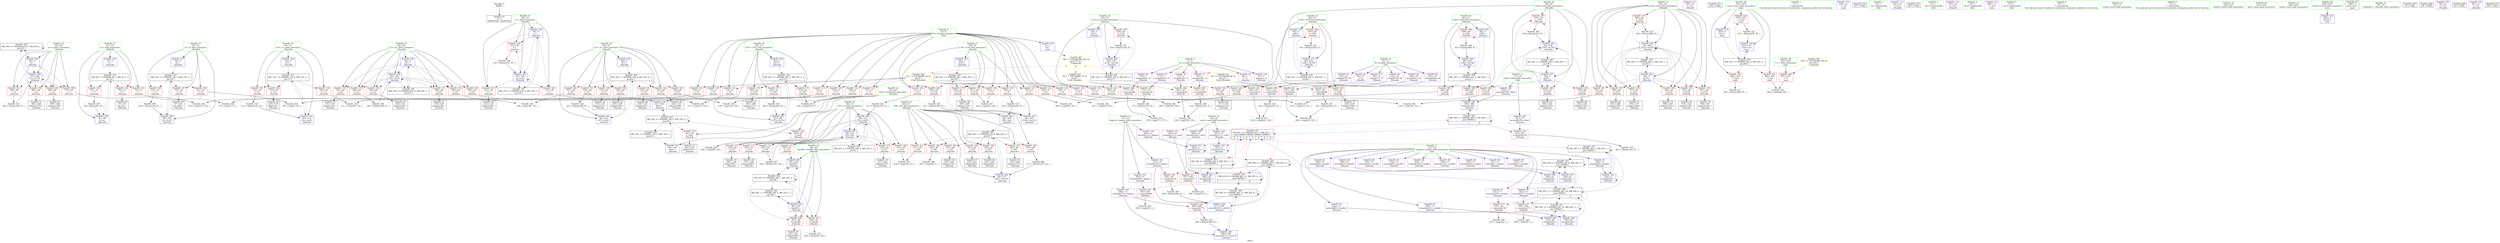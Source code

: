 digraph "SVFG" {
	label="SVFG";

	Node0x5566a14d26c0 [shape=record,color=grey,label="{NodeID: 0\nNullPtr}"];
	Node0x5566a14d26c0 -> Node0x5566a14d2a90[style=solid];
	Node0x5566a1521e60 [shape=record,color=black,label="{NodeID: 360\nMR_40V_2 = PHI(MR_40V_6, MR_40V_1, )\npts\{65 \}\n}"];
	Node0x5566a1521e60 -> Node0x5566a150ba40[style=dashed];
	Node0x5566a1521e60 -> Node0x5566a1521e60[style=dashed];
	Node0x5566a1500300 [shape=record,color=red,label="{NodeID: 194\n367\<--62\n\<--j152\n_Z4workv\n}"];
	Node0x5566a1500300 -> Node0x5566a14fec40[style=solid];
	Node0x5566a14d34c0 [shape=record,color=purple,label="{NodeID: 111\n100\<--21\n\<--.str\n_Z4workv\n}"];
	Node0x5566a14de780 [shape=record,color=green,label="{NodeID: 28\n56\<--57\ni125\<--i125_field_insensitive\n_Z4workv\n}"];
	Node0x5566a14de780 -> Node0x5566a15056a0[style=solid];
	Node0x5566a14de780 -> Node0x5566a1505770[style=solid];
	Node0x5566a14de780 -> Node0x5566a1505840[style=solid];
	Node0x5566a14de780 -> Node0x5566a150b3c0[style=solid];
	Node0x5566a14de780 -> Node0x5566a150b700[style=solid];
	Node0x5566a154d620 [shape=record,color=black,label="{NodeID: 471\n434 = PHI()\n}"];
	Node0x5566a150dff0 [shape=record,color=grey,label="{NodeID: 305\n329 = Binary(328, 87, )\n}"];
	Node0x5566a150dff0 -> Node0x5566a150b560[style=solid];
	Node0x5566a15019c0 [shape=record,color=red,label="{NodeID: 222\n464\<--453\n\<--Case\nmain\n}"];
	Node0x5566a15019c0 -> Node0x5566a150f1f0[style=solid];
	Node0x5566a1503480 [shape=record,color=red,label="{NodeID: 139\n109\<--36\n\<--i12\n_Z4workv\n}"];
	Node0x5566a1503480 -> Node0x5566a1510570[style=solid];
	Node0x5566a14d4e50 [shape=record,color=black,label="{NodeID: 56\n226\<--225\nidxprom78\<--\n_Z4workv\n}"];
	Node0x5566a15109f0 [shape=record,color=grey,label="{NodeID: 333\n178 = cmp(173, 177, )\n}"];
	Node0x5566a150aee0 [shape=record,color=blue,label="{NodeID: 250\n52\<--5\ni107\<--\n_Z4workv\n}"];
	Node0x5566a150aee0 -> Node0x5566a1520a60[style=dashed];
	Node0x5566a1504b40 [shape=record,color=red,label="{NodeID: 167\n258\<--48\n\<--tlast69\n_Z4workv\n}"];
	Node0x5566a1504b40 -> Node0x5566a1510ff0[style=solid];
	Node0x5566a14ff7a0 [shape=record,color=purple,label="{NodeID: 84\n241\<--10\narrayidx88\<--B\n_Z4workv\n}"];
	Node0x5566a14ff7a0 -> Node0x5566a15010d0[style=solid];
	Node0x5566a14cce50 [shape=record,color=green,label="{NodeID: 1\n5\<--1\n\<--dummyObj\nCan only get source location for instruction, argument, global var or function.}"];
	Node0x5566a1522360 [shape=record,color=black,label="{NodeID: 361\nMR_46V_8 = PHI(MR_46V_12, MR_46V_4, )\npts\{160000 \}\n|{|<s3>8}}"];
	Node0x5566a1522360 -> Node0x5566a15014e0[style=dashed];
	Node0x5566a1522360 -> Node0x5566a1522360[style=dashed];
	Node0x5566a1522360 -> Node0x5566a15063a0[style=dashed];
	Node0x5566a1522360:s3 -> Node0x5566a1526960[style=dashed,color=blue];
	Node0x5566a15003d0 [shape=record,color=red,label="{NodeID: 195\n377\<--62\n\<--j152\n_Z4workv\n}"];
	Node0x5566a15003d0 -> Node0x5566a14fed10[style=solid];
	Node0x5566a14d3590 [shape=record,color=purple,label="{NodeID: 112\n456\<--21\n\<--.str\nmain\n}"];
	Node0x5566a14de850 [shape=record,color=green,label="{NodeID: 29\n58\<--59\nj129\<--j129_field_insensitive\n_Z4workv\n}"];
	Node0x5566a14de850 -> Node0x5566a1505910[style=solid];
	Node0x5566a14de850 -> Node0x5566a15059e0[style=solid];
	Node0x5566a14de850 -> Node0x5566a1505ab0[style=solid];
	Node0x5566a14de850 -> Node0x5566a1505b80[style=solid];
	Node0x5566a14de850 -> Node0x5566a150b490[style=solid];
	Node0x5566a14de850 -> Node0x5566a150b630[style=solid];
	Node0x5566a154d720 [shape=record,color=black,label="{NodeID: 472\n457 = PHI()\n}"];
	Node0x5566a1507ca0 [shape=record,color=black,label="{NodeID: 389\nMR_16V_3 = PHI(MR_16V_4, MR_16V_2, )\npts\{41 \}\n}"];
	Node0x5566a1507ca0 -> Node0x5566a1503960[style=dashed];
	Node0x5566a1507ca0 -> Node0x5566a1503a30[style=dashed];
	Node0x5566a1507ca0 -> Node0x5566a1503b00[style=dashed];
	Node0x5566a1507ca0 -> Node0x5566a1503bd0[style=dashed];
	Node0x5566a1507ca0 -> Node0x5566a1503ca0[style=dashed];
	Node0x5566a1507ca0 -> Node0x5566a1503d70[style=dashed];
	Node0x5566a1507ca0 -> Node0x5566a1503e40[style=dashed];
	Node0x5566a1507ca0 -> Node0x5566a150a790[style=dashed];
	Node0x5566a150e170 [shape=record,color=grey,label="{NodeID: 306\n173 = Binary(172, 87, )\n}"];
	Node0x5566a150e170 -> Node0x5566a15109f0[style=solid];
	Node0x5566a1501a90 [shape=record,color=red,label="{NodeID: 223\n470\<--453\n\<--Case\nmain\n}"];
	Node0x5566a1501a90 -> Node0x5566a150f7f0[style=solid];
	Node0x5566a1503550 [shape=record,color=red,label="{NodeID: 140\n119\<--36\n\<--i12\n_Z4workv\n}"];
	Node0x5566a1503550 -> Node0x5566a14d2e00[style=solid];
	Node0x5566a14d4f20 [shape=record,color=black,label="{NodeID: 57\n232\<--231\nidxprom82\<--\n_Z4workv\n}"];
	Node0x5566a1510b70 [shape=record,color=grey,label="{NodeID: 334\n364 = cmp(363, 5, )\n}"];
	Node0x5566a150afb0 [shape=record,color=blue,label="{NodeID: 251\n282\<--5\narrayidx112\<--\n_Z4workv\n}"];
	Node0x5566a150afb0 -> Node0x5566a150afb0[style=dashed];
	Node0x5566a150afb0 -> Node0x5566a1522360[style=dashed];
	Node0x5566a150afb0 -> Node0x5566a15287f0[style=dashed];
	Node0x5566a1504c10 [shape=record,color=red,label="{NodeID: 168\n261\<--48\n\<--tlast69\n_Z4workv\n}"];
	Node0x5566a1504c10 -> Node0x5566a14d5260[style=solid];
	Node0x5566a14ff870 [shape=record,color=purple,label="{NodeID: 85\n246\<--10\narrayidx91\<--B\n_Z4workv\n}"];
	Node0x5566a14ff870 -> Node0x5566a15011a0[style=solid];
	Node0x5566a14d3fc0 [shape=record,color=green,label="{NodeID: 2\n21\<--1\n.str\<--dummyObj\nGlob }"];
	Node0x5566a1522860 [shape=record,color=black,label="{NodeID: 362\nMR_48V_2 = PHI(MR_48V_4, MR_48V_1, )\npts\{180000 \}\n|{|<s3>8}}"];
	Node0x5566a1522860 -> Node0x5566a1501750[style=dashed];
	Node0x5566a1522860 -> Node0x5566a150b970[style=dashed];
	Node0x5566a1522860 -> Node0x5566a1522860[style=dashed];
	Node0x5566a1522860:s3 -> Node0x5566a1526960[style=dashed,color=blue];
	Node0x5566a15004a0 [shape=record,color=red,label="{NodeID: 196\n398\<--62\n\<--j152\n_Z4workv\n}"];
	Node0x5566a15004a0 -> Node0x5566a14fef80[style=solid];
	Node0x5566a14d3660 [shape=record,color=purple,label="{NodeID: 113\n424\<--23\n\<--.str.1\n_Z4workv\n}"];
	Node0x5566a14de920 [shape=record,color=green,label="{NodeID: 30\n60\<--61\ni148\<--i148_field_insensitive\n_Z4workv\n}"];
	Node0x5566a14de920 -> Node0x5566a1505c50[style=solid];
	Node0x5566a14de920 -> Node0x5566a1505d20[style=solid];
	Node0x5566a14de920 -> Node0x5566a1505df0[style=solid];
	Node0x5566a14de920 -> Node0x5566a150b7d0[style=solid];
	Node0x5566a14de920 -> Node0x5566a150be50[style=solid];
	Node0x5566a154d820 [shape=record,color=black,label="{NodeID: 473\n467 = PHI()\n}"];
	Node0x5566a1507d90 [shape=record,color=black,label="{NodeID: 390\nMR_18V_2 = PHI(MR_18V_4, MR_18V_1, )\npts\{43 \}\n}"];
	Node0x5566a1507d90 -> Node0x5566a150a2b0[style=dashed];
	Node0x5566a150e2f0 [shape=record,color=grey,label="{NodeID: 307\n255 = Binary(254, 143, )\n}"];
	Node0x5566a150e2f0 -> Node0x5566a150ac70[style=solid];
	Node0x5566a1501b60 [shape=record,color=blue,label="{NodeID: 224\n4\<--5\nN\<--\nGlob }"];
	Node0x5566a1501b60 -> Node0x5566a1532fe0[style=dashed];
	Node0x5566a1503620 [shape=record,color=red,label="{NodeID: 141\n132\<--36\n\<--i12\n_Z4workv\n}"];
	Node0x5566a1503620 -> Node0x5566a150e770[style=solid];
	Node0x5566a14d4ff0 [shape=record,color=black,label="{NodeID: 58\n235\<--234\nidxprom84\<--\n_Z4workv\n}"];
	Node0x5566a1510cf0 [shape=record,color=grey,label="{NodeID: 335\n76 = cmp(74, 75, )\n}"];
	Node0x5566a150b080 [shape=record,color=blue,label="{NodeID: 252\n52\<--286\ni107\<--inc114\n_Z4workv\n}"];
	Node0x5566a150b080 -> Node0x5566a1520a60[style=dashed];
	Node0x5566a1504ce0 [shape=record,color=red,label="{NodeID: 169\n216\<--50\n\<--j70\n_Z4workv\n}"];
	Node0x5566a1504ce0 -> Node0x5566a15115f0[style=solid];
	Node0x5566a14ff940 [shape=record,color=purple,label="{NodeID: 86\n121\<--13\narrayidx\<--smaller\n_Z4workv\n}"];
	Node0x5566a14d1fd0 [shape=record,color=green,label="{NodeID: 3\n23\<--1\n.str.1\<--dummyObj\nGlob }"];
	Node0x5566a1522d60 [shape=record,color=black,label="{NodeID: 363\nMR_50V_4 = PHI(MR_50V_6, MR_50V_2, )\npts\{200000 \}\n|{|<s3>8}}"];
	Node0x5566a1522d60 -> Node0x5566a1501410[style=dashed];
	Node0x5566a1522d60 -> Node0x5566a150bcb0[style=dashed];
	Node0x5566a1522d60 -> Node0x5566a1522d60[style=dashed];
	Node0x5566a1522d60:s3 -> Node0x5566a1526960[style=dashed,color=blue];
	Node0x5566a1500570 [shape=record,color=red,label="{NodeID: 197\n404\<--62\n\<--j152\n_Z4workv\n}"];
	Node0x5566a1500570 -> Node0x5566a150ea70[style=solid];
	Node0x5566a14d3730 [shape=record,color=purple,label="{NodeID: 114\n433\<--25\n\<--.str.2\n_Z4workv\n}"];
	Node0x5566a14de9f0 [shape=record,color=green,label="{NodeID: 31\n62\<--63\nj152\<--j152_field_insensitive\n_Z4workv\n}"];
	Node0x5566a14de9f0 -> Node0x5566a1505ec0[style=solid];
	Node0x5566a14de9f0 -> Node0x5566a1500160[style=solid];
	Node0x5566a14de9f0 -> Node0x5566a1500230[style=solid];
	Node0x5566a14de9f0 -> Node0x5566a1500300[style=solid];
	Node0x5566a14de9f0 -> Node0x5566a15003d0[style=solid];
	Node0x5566a14de9f0 -> Node0x5566a15004a0[style=solid];
	Node0x5566a14de9f0 -> Node0x5566a1500570[style=solid];
	Node0x5566a14de9f0 -> Node0x5566a150b8a0[style=solid];
	Node0x5566a14de9f0 -> Node0x5566a150bd80[style=solid];
	Node0x5566a1507e80 [shape=record,color=black,label="{NodeID: 391\nMR_20V_2 = PHI(MR_20V_4, MR_20V_1, )\npts\{45 \}\n}"];
	Node0x5566a1507e80 -> Node0x5566a150a380[style=dashed];
	Node0x5566a150e470 [shape=record,color=grey,label="{NodeID: 308\n185 = Binary(184, 87, )\n}"];
	Node0x5566a150e470 -> Node0x5566a150a5f0[style=solid];
	Node0x5566a1501c30 [shape=record,color=blue,label="{NodeID: 225\n32\<--5\ni\<--\n_Z4workv\n}"];
	Node0x5566a1501c30 -> Node0x5566a1527df0[style=dashed];
	Node0x5566a15036f0 [shape=record,color=red,label="{NodeID: 142\n115\<--38\n\<--j\n_Z4workv\n}"];
	Node0x5566a15036f0 -> Node0x5566a1510270[style=solid];
	Node0x5566a14d50c0 [shape=record,color=black,label="{NodeID: 59\n240\<--239\nidxprom87\<--\n_Z4workv\n}"];
	Node0x5566a1510e70 [shape=record,color=grey,label="{NodeID: 336\n375 = cmp(373, 374, )\n}"];
	Node0x5566a150b150 [shape=record,color=blue,label="{NodeID: 253\n54\<--5\ni116\<--\n_Z4workv\n}"];
	Node0x5566a150b150 -> Node0x5566a1524160[style=dashed];
	Node0x5566a1504db0 [shape=record,color=red,label="{NodeID: 170\n220\<--50\n\<--j70\n_Z4workv\n}"];
	Node0x5566a1504db0 -> Node0x5566a14d4d80[style=solid];
	Node0x5566a14ffa10 [shape=record,color=purple,label="{NodeID: 87\n124\<--13\narrayidx20\<--smaller\n_Z4workv\n}"];
	Node0x5566a14ffa10 -> Node0x5566a1509fb0[style=solid];
	Node0x5566a14d2060 [shape=record,color=green,label="{NodeID: 4\n25\<--1\n.str.2\<--dummyObj\nGlob }"];
	Node0x5566a1500640 [shape=record,color=red,label="{NodeID: 198\n373\<--64\n\<--k\n_Z4workv\n}"];
	Node0x5566a1500640 -> Node0x5566a1510e70[style=solid];
	Node0x5566a1502180 [shape=record,color=purple,label="{NodeID: 115\n466\<--27\n\<--.str.3\nmain\n}"];
	Node0x5566a14deac0 [shape=record,color=green,label="{NodeID: 32\n64\<--65\nk\<--k_field_insensitive\n_Z4workv\n}"];
	Node0x5566a14deac0 -> Node0x5566a1500640[style=solid];
	Node0x5566a14deac0 -> Node0x5566a1500710[style=solid];
	Node0x5566a14deac0 -> Node0x5566a15007e0[style=solid];
	Node0x5566a14deac0 -> Node0x5566a15008b0[style=solid];
	Node0x5566a14deac0 -> Node0x5566a150ba40[style=solid];
	Node0x5566a14deac0 -> Node0x5566a150bbe0[style=solid];
	Node0x5566a150e5f0 [shape=record,color=grey,label="{NodeID: 309\n410 = Binary(409, 87, )\n}"];
	Node0x5566a150e5f0 -> Node0x5566a150be50[style=solid];
	Node0x5566a1501d00 [shape=record,color=blue,label="{NodeID: 226\n32\<--86\ni\<--inc\n_Z4workv\n}"];
	Node0x5566a1501d00 -> Node0x5566a1527df0[style=dashed];
	Node0x5566a15037c0 [shape=record,color=red,label="{NodeID: 143\n122\<--38\n\<--j\n_Z4workv\n}"];
	Node0x5566a15037c0 -> Node0x5566a14d2ed0[style=solid];
	Node0x5566a14d5190 [shape=record,color=black,label="{NodeID: 60\n245\<--244\nidxprom90\<--\n_Z4workv\n}"];
	Node0x5566a1510ff0 [shape=record,color=grey,label="{NodeID: 337\n259 = cmp(258, 143, )\n}"];
	Node0x5566a150b220 [shape=record,color=blue,label="{NodeID: 254\n297\<--5\narrayidx121\<--\n_Z4workv\n}"];
	Node0x5566a150b220 -> Node0x5566a150b220[style=dashed];
	Node0x5566a150b220 -> Node0x5566a1522d60[style=dashed];
	Node0x5566a1504e80 [shape=record,color=red,label="{NodeID: 171\n234\<--50\n\<--j70\n_Z4workv\n}"];
	Node0x5566a1504e80 -> Node0x5566a14d4ff0[style=solid];
	Node0x5566a14ffae0 [shape=record,color=purple,label="{NodeID: 88\n163\<--13\narrayidx41\<--smaller\n_Z4workv\n}"];
	Node0x5566a14cbcb0 [shape=record,color=green,label="{NodeID: 5\n27\<--1\n.str.3\<--dummyObj\nGlob }"];
	Node0x5566a1500710 [shape=record,color=red,label="{NodeID: 199\n380\<--64\n\<--k\n_Z4workv\n}"];
	Node0x5566a1500710 -> Node0x5566a14fede0[style=solid];
	Node0x5566a1502210 [shape=record,color=purple,label="{NodeID: 116\n81\<--7\nadd.ptr\<--A\n_Z4workv\n}"];
	Node0x5566a14deb90 [shape=record,color=green,label="{NodeID: 33\n66\<--67\ni190\<--i190_field_insensitive\n_Z4workv\n}"];
	Node0x5566a14deb90 -> Node0x5566a1500980[style=solid];
	Node0x5566a14deb90 -> Node0x5566a1500a50[style=solid];
	Node0x5566a14deb90 -> Node0x5566a1500b20[style=solid];
	Node0x5566a14deb90 -> Node0x5566a150bf20[style=solid];
	Node0x5566a14deb90 -> Node0x5566a150bff0[style=solid];
	Node0x5566a152e3f0 [shape=record,color=black,label="{NodeID: 393\nMR_22V_3 = PHI(MR_22V_4, MR_22V_2, )\npts\{47 \}\n}"];
	Node0x5566a152e3f0 -> Node0x5566a1504590[style=dashed];
	Node0x5566a152e3f0 -> Node0x5566a1504660[style=dashed];
	Node0x5566a152e3f0 -> Node0x5566a1504730[style=dashed];
	Node0x5566a152e3f0 -> Node0x5566a1504800[style=dashed];
	Node0x5566a152e3f0 -> Node0x5566a15048d0[style=dashed];
	Node0x5566a152e3f0 -> Node0x5566a15049a0[style=dashed];
	Node0x5566a152e3f0 -> Node0x5566a1504a70[style=dashed];
	Node0x5566a152e3f0 -> Node0x5566a150ae10[style=dashed];
	Node0x5566a150e770 [shape=record,color=grey,label="{NodeID: 310\n133 = Binary(132, 87, )\n}"];
	Node0x5566a150e770 -> Node0x5566a150a110[style=solid];
	Node0x5566a1501dd0 [shape=record,color=blue,label="{NodeID: 227\n34\<--5\ni2\<--\n_Z4workv\n}"];
	Node0x5566a1501dd0 -> Node0x5566a151ed60[style=dashed];
	Node0x5566a1503890 [shape=record,color=red,label="{NodeID: 144\n127\<--38\n\<--j\n_Z4workv\n}"];
	Node0x5566a1503890 -> Node0x5566a150d6f0[style=solid];
	Node0x5566a14d5260 [shape=record,color=black,label="{NodeID: 61\n262\<--261\nidxprom99\<--\n_Z4workv\n}"];
	Node0x5566a1511170 [shape=record,color=grey,label="{NodeID: 338\n323 = cmp(322, 5, )\n}"];
	Node0x5566a150b2f0 [shape=record,color=blue,label="{NodeID: 255\n54\<--301\ni116\<--inc123\n_Z4workv\n}"];
	Node0x5566a150b2f0 -> Node0x5566a1524160[style=dashed];
	Node0x5566a1504f50 [shape=record,color=red,label="{NodeID: 172\n239\<--50\n\<--j70\n_Z4workv\n}"];
	Node0x5566a1504f50 -> Node0x5566a14d50c0[style=solid];
	Node0x5566a14ffbb0 [shape=record,color=purple,label="{NodeID: 89\n166\<--13\narrayidx43\<--smaller\n_Z4workv\n}"];
	Node0x5566a14ffbb0 -> Node0x5566a150a450[style=solid];
	Node0x5566a14cbd40 [shape=record,color=green,label="{NodeID: 6\n87\<--1\n\<--dummyObj\nCan only get source location for instruction, argument, global var or function.}"];
	Node0x5566a15007e0 [shape=record,color=red,label="{NodeID: 200\n386\<--64\n\<--k\n_Z4workv\n}"];
	Node0x5566a15007e0 -> Node0x5566a14feeb0[style=solid];
	Node0x5566a15022a0 [shape=record,color=purple,label="{NodeID: 117\n99\<--10\nadd.ptr7\<--B\n_Z4workv\n}"];
	Node0x5566a14dec60 [shape=record,color=green,label="{NodeID: 34\n70\<--71\nscanf\<--scanf_field_insensitive\n}"];
	Node0x5566a152e8f0 [shape=record,color=black,label="{NodeID: 394\nMR_24V_2 = PHI(MR_24V_4, MR_24V_1, )\npts\{49 \}\n}"];
	Node0x5566a152e8f0 -> Node0x5566a150a930[style=dashed];
	Node0x5566a150e8f0 [shape=record,color=grey,label="{NodeID: 311\n339 = Binary(338, 87, )\n}"];
	Node0x5566a150e8f0 -> Node0x5566a150b700[style=solid];
	Node0x5566a1501ea0 [shape=record,color=blue,label="{NodeID: 228\n34\<--104\ni2\<--inc10\n_Z4workv\n}"];
	Node0x5566a1501ea0 -> Node0x5566a151ed60[style=dashed];
	Node0x5566a1503960 [shape=record,color=red,label="{NodeID: 145\n138\<--40\n\<--i27\n_Z4workv\n}"];
	Node0x5566a1503960 -> Node0x5566a150fc70[style=solid];
	Node0x5566a14fe600 [shape=record,color=black,label="{NodeID: 62\n265\<--264\nidxprom101\<--\n_Z4workv\n}"];
	Node0x5566a15112f0 [shape=record,color=grey,label="{NodeID: 339\n159 = cmp(154, 158, )\n}"];
	Node0x5566a150b3c0 [shape=record,color=blue,label="{NodeID: 256\n56\<--5\ni125\<--\n_Z4workv\n}"];
	Node0x5566a150b3c0 -> Node0x5566a1531400[style=dashed];
	Node0x5566a1505020 [shape=record,color=red,label="{NodeID: 173\n250\<--50\n\<--j70\n_Z4workv\n}"];
	Node0x5566a1505020 -> Node0x5566a150aba0[style=solid];
	Node0x5566a14ffc80 [shape=record,color=purple,label="{NodeID: 90\n193\<--13\narrayidx58\<--smaller\n_Z4workv\n}"];
	Node0x5566a14cbdd0 [shape=record,color=green,label="{NodeID: 7\n143\<--1\n\<--dummyObj\nCan only get source location for instruction, argument, global var or function.}"];
	Node0x5566a1524160 [shape=record,color=black,label="{NodeID: 367\nMR_30V_3 = PHI(MR_30V_4, MR_30V_2, )\npts\{55 \}\n}"];
	Node0x5566a1524160 -> Node0x5566a1505430[style=dashed];
	Node0x5566a1524160 -> Node0x5566a1505500[style=dashed];
	Node0x5566a1524160 -> Node0x5566a15055d0[style=dashed];
	Node0x5566a1524160 -> Node0x5566a150b2f0[style=dashed];
	Node0x5566a15008b0 [shape=record,color=red,label="{NodeID: 201\n394\<--64\n\<--k\n_Z4workv\n}"];
	Node0x5566a15008b0 -> Node0x5566a150ed70[style=solid];
	Node0x5566a1502370 [shape=record,color=red,label="{NodeID: 118\n75\<--4\n\<--N\n_Z4workv\n}"];
	Node0x5566a1502370 -> Node0x5566a1510cf0[style=solid];
	Node0x5566a14ded60 [shape=record,color=green,label="{NodeID: 35\n426\<--427\nprintf\<--printf_field_insensitive\n}"];
	Node0x5566a152edf0 [shape=record,color=black,label="{NodeID: 395\nMR_26V_2 = PHI(MR_26V_4, MR_26V_1, )\npts\{51 \}\n}"];
	Node0x5566a152edf0 -> Node0x5566a150aa00[style=dashed];
	Node0x5566a150ea70 [shape=record,color=grey,label="{NodeID: 312\n405 = Binary(404, 87, )\n}"];
	Node0x5566a150ea70 -> Node0x5566a150bd80[style=solid];
	Node0x5566a1501f70 [shape=record,color=blue,label="{NodeID: 229\n36\<--5\ni12\<--\n_Z4workv\n}"];
	Node0x5566a1501f70 -> Node0x5566a1525560[style=dashed];
	Node0x5566a1503a30 [shape=record,color=red,label="{NodeID: 146\n147\<--40\n\<--i27\n_Z4workv\n}"];
	Node0x5566a1503a30 -> Node0x5566a15103f0[style=solid];
	Node0x5566a14fe690 [shape=record,color=black,label="{NodeID: 63\n281\<--280\nidxprom111\<--\n_Z4workv\n}"];
	Node0x5566a1511470 [shape=record,color=grey,label="{NodeID: 340\n417 = cmp(415, 416, )\n}"];
	Node0x5566a150b490 [shape=record,color=blue,label="{NodeID: 257\n58\<--5\nj129\<--\n_Z4workv\n}"];
	Node0x5566a150b490 -> Node0x5566a1505910[style=dashed];
	Node0x5566a150b490 -> Node0x5566a15059e0[style=dashed];
	Node0x5566a150b490 -> Node0x5566a1505ab0[style=dashed];
	Node0x5566a150b490 -> Node0x5566a1505b80[style=dashed];
	Node0x5566a150b490 -> Node0x5566a150b630[style=dashed];
	Node0x5566a150b490 -> Node0x5566a1531900[style=dashed];
	Node0x5566a15050f0 [shape=record,color=red,label="{NodeID: 174\n254\<--50\n\<--j70\n_Z4workv\n}"];
	Node0x5566a15050f0 -> Node0x5566a150e2f0[style=solid];
	Node0x5566a14ffd50 [shape=record,color=purple,label="{NodeID: 91\n196\<--13\narrayidx60\<--smaller\n_Z4workv\n}"];
	Node0x5566a14ffd50 -> Node0x5566a150a6c0[style=solid];
	Node0x5566a14cc620 [shape=record,color=green,label="{NodeID: 8\n4\<--6\nN\<--N_field_insensitive\nGlob }"];
	Node0x5566a14cc620 -> Node0x5566a1502370[style=solid];
	Node0x5566a14cc620 -> Node0x5566a1502440[style=solid];
	Node0x5566a14cc620 -> Node0x5566a1502510[style=solid];
	Node0x5566a14cc620 -> Node0x5566a15025e0[style=solid];
	Node0x5566a14cc620 -> Node0x5566a15026b0[style=solid];
	Node0x5566a14cc620 -> Node0x5566a1502780[style=solid];
	Node0x5566a14cc620 -> Node0x5566a1502850[style=solid];
	Node0x5566a14cc620 -> Node0x5566a1502920[style=solid];
	Node0x5566a14cc620 -> Node0x5566a15029f0[style=solid];
	Node0x5566a14cc620 -> Node0x5566a1502ac0[style=solid];
	Node0x5566a14cc620 -> Node0x5566a1502b90[style=solid];
	Node0x5566a14cc620 -> Node0x5566a1502c60[style=solid];
	Node0x5566a14cc620 -> Node0x5566a1502d30[style=solid];
	Node0x5566a14cc620 -> Node0x5566a1502e00[style=solid];
	Node0x5566a14cc620 -> Node0x5566a1502ed0[style=solid];
	Node0x5566a14cc620 -> Node0x5566a1501b60[style=solid];
	Node0x5566a1500980 [shape=record,color=red,label="{NodeID: 202\n415\<--66\n\<--i190\n_Z4workv\n}"];
	Node0x5566a1500980 -> Node0x5566a1511470[style=solid];
	Node0x5566a1502440 [shape=record,color=red,label="{NodeID: 119\n93\<--4\n\<--N\n_Z4workv\n}"];
	Node0x5566a1502440 -> Node0x5566a150ff70[style=solid];
	Node0x5566a14dee60 [shape=record,color=green,label="{NodeID: 36\n435\<--436\nputs\<--puts_field_insensitive\n}"];
	Node0x5566a151e860 [shape=record,color=black,label="{NodeID: 396\nMR_44V_11 = PHI(MR_44V_16, MR_44V_5, )\npts\{140000 \}\n|{|<s3>8}}"];
	Node0x5566a151e860 -> Node0x5566a1501270[style=dashed];
	Node0x5566a151e860 -> Node0x5566a15015b0[style=dashed];
	Node0x5566a151e860 -> Node0x5566a151f660[style=dashed];
	Node0x5566a151e860:s3 -> Node0x5566a1526960[style=dashed,color=blue];
	Node0x5566a150ebf0 [shape=record,color=grey,label="{NodeID: 313\n205 = Binary(204, 87, )\n}"];
	Node0x5566a150ebf0 -> Node0x5566a150a860[style=solid];
	Node0x5566a1502040 [shape=record,color=blue,label="{NodeID: 230\n38\<--5\nj\<--\n_Z4workv\n}"];
	Node0x5566a1502040 -> Node0x5566a15036f0[style=dashed];
	Node0x5566a1502040 -> Node0x5566a15037c0[style=dashed];
	Node0x5566a1502040 -> Node0x5566a1503890[style=dashed];
	Node0x5566a1502040 -> Node0x5566a150a040[style=dashed];
	Node0x5566a1502040 -> Node0x5566a1525060[style=dashed];
	Node0x5566a1503b00 [shape=record,color=red,label="{NodeID: 147\n155\<--40\n\<--i27\n_Z4workv\n}"];
	Node0x5566a1503b00 -> Node0x5566a14d3880[style=solid];
	Node0x5566a14fe760 [shape=record,color=black,label="{NodeID: 64\n296\<--295\nidxprom120\<--\n_Z4workv\n}"];
	Node0x5566a15115f0 [shape=record,color=grey,label="{NodeID: 341\n218 = cmp(216, 217, )\n}"];
	Node0x5566a150b560 [shape=record,color=blue,label="{NodeID: 258\n327\<--329\narrayidx139\<--add140\n_Z4workv\n}"];
	Node0x5566a150b560 -> Node0x5566a15287f0[style=dashed];
	Node0x5566a15051c0 [shape=record,color=red,label="{NodeID: 175\n276\<--52\n\<--i107\n_Z4workv\n}"];
	Node0x5566a15051c0 -> Node0x5566a15118f0[style=solid];
	Node0x5566a14ffe20 [shape=record,color=purple,label="{NodeID: 92\n233\<--13\narrayidx83\<--smaller\n_Z4workv\n}"];
	Node0x5566a14cc6b0 [shape=record,color=green,label="{NodeID: 9\n7\<--9\nA\<--A_field_insensitive\nGlob }"];
	Node0x5566a14cc6b0 -> Node0x5566a14ff120[style=solid];
	Node0x5566a14cc6b0 -> Node0x5566a14ff1f0[style=solid];
	Node0x5566a14cc6b0 -> Node0x5566a14ff2c0[style=solid];
	Node0x5566a14cc6b0 -> Node0x5566a14ff390[style=solid];
	Node0x5566a14cc6b0 -> Node0x5566a14ff460[style=solid];
	Node0x5566a14cc6b0 -> Node0x5566a1502210[style=solid];
	Node0x5566a1500a50 [shape=record,color=red,label="{NodeID: 203\n419\<--66\n\<--i190\n_Z4workv\n}"];
	Node0x5566a1500a50 -> Node0x5566a14ff050[style=solid];
	Node0x5566a1502510 [shape=record,color=red,label="{NodeID: 120\n110\<--4\n\<--N\n_Z4workv\n}"];
	Node0x5566a1502510 -> Node0x5566a1510570[style=solid];
	Node0x5566a14def60 [shape=record,color=green,label="{NodeID: 37\n446\<--447\nmain\<--main_field_insensitive\n}"];
	Node0x5566a151ed60 [shape=record,color=black,label="{NodeID: 397\nMR_10V_3 = PHI(MR_10V_4, MR_10V_2, )\npts\{35 \}\n}"];
	Node0x5566a151ed60 -> Node0x5566a1503210[style=dashed];
	Node0x5566a151ed60 -> Node0x5566a15032e0[style=dashed];
	Node0x5566a151ed60 -> Node0x5566a15033b0[style=dashed];
	Node0x5566a151ed60 -> Node0x5566a1501ea0[style=dashed];
	Node0x5566a150ed70 [shape=record,color=grey,label="{NodeID: 314\n395 = Binary(394, 87, )\n}"];
	Node0x5566a150ed70 -> Node0x5566a150bbe0[style=solid];
	Node0x5566a1509fb0 [shape=record,color=blue,label="{NodeID: 231\n124\<--5\narrayidx20\<--\n_Z4workv\n}"];
	Node0x5566a1509fb0 -> Node0x5566a1509fb0[style=dashed];
	Node0x5566a1509fb0 -> Node0x5566a1525a60[style=dashed];
	Node0x5566a1503bd0 [shape=record,color=red,label="{NodeID: 148\n161\<--40\n\<--i27\n_Z4workv\n}"];
	Node0x5566a1503bd0 -> Node0x5566a14d48a0[style=solid];
	Node0x5566a14fe830 [shape=record,color=black,label="{NodeID: 65\n317\<--316\nidxprom133\<--\n_Z4workv\n}"];
	Node0x5566a1511770 [shape=record,color=grey,label="{NodeID: 342\n462 = cmp(460, 461, )\n}"];
	Node0x5566a150b630 [shape=record,color=blue,label="{NodeID: 259\n58\<--334\nj129\<--inc143\n_Z4workv\n}"];
	Node0x5566a150b630 -> Node0x5566a1505910[style=dashed];
	Node0x5566a150b630 -> Node0x5566a15059e0[style=dashed];
	Node0x5566a150b630 -> Node0x5566a1505ab0[style=dashed];
	Node0x5566a150b630 -> Node0x5566a1505b80[style=dashed];
	Node0x5566a150b630 -> Node0x5566a150b630[style=dashed];
	Node0x5566a150b630 -> Node0x5566a1531900[style=dashed];
	Node0x5566a1505290 [shape=record,color=red,label="{NodeID: 176\n280\<--52\n\<--i107\n_Z4workv\n}"];
	Node0x5566a1505290 -> Node0x5566a14fe690[style=solid];
	Node0x5566a14ffef0 [shape=record,color=purple,label="{NodeID: 93\n236\<--13\narrayidx85\<--smaller\n_Z4workv\n}"];
	Node0x5566a14ffef0 -> Node0x5566a150aad0[style=solid];
	Node0x5566a14cc770 [shape=record,color=green,label="{NodeID: 10\n10\<--12\nB\<--B_field_insensitive\nGlob }"];
	Node0x5566a14cc770 -> Node0x5566a14ff530[style=solid];
	Node0x5566a14cc770 -> Node0x5566a14ff600[style=solid];
	Node0x5566a14cc770 -> Node0x5566a14ff6d0[style=solid];
	Node0x5566a14cc770 -> Node0x5566a14ff7a0[style=solid];
	Node0x5566a14cc770 -> Node0x5566a14ff870[style=solid];
	Node0x5566a14cc770 -> Node0x5566a15022a0[style=solid];
	Node0x5566a1525060 [shape=record,color=black,label="{NodeID: 370\nMR_14V_2 = PHI(MR_14V_4, MR_14V_1, )\npts\{39 \}\n}"];
	Node0x5566a1525060 -> Node0x5566a1502040[style=dashed];
	Node0x5566a1500b20 [shape=record,color=red,label="{NodeID: 204\n429\<--66\n\<--i190\n_Z4workv\n}"];
	Node0x5566a1500b20 -> Node0x5566a150f4f0[style=solid];
	Node0x5566a15025e0 [shape=record,color=red,label="{NodeID: 121\n116\<--4\n\<--N\n_Z4workv\n}"];
	Node0x5566a15025e0 -> Node0x5566a1510270[style=solid];
	Node0x5566a14df060 [shape=record,color=green,label="{NodeID: 38\n449\<--450\nretval\<--retval_field_insensitive\nmain\n}"];
	Node0x5566a14df060 -> Node0x5566a150c0c0[style=solid];
	Node0x5566a150eef0 [shape=record,color=grey,label="{NodeID: 315\n390 = Binary(389, 87, )\n}"];
	Node0x5566a150eef0 -> Node0x5566a150bb10[style=solid];
	Node0x5566a150a040 [shape=record,color=blue,label="{NodeID: 232\n38\<--128\nj\<--inc22\n_Z4workv\n}"];
	Node0x5566a150a040 -> Node0x5566a15036f0[style=dashed];
	Node0x5566a150a040 -> Node0x5566a15037c0[style=dashed];
	Node0x5566a150a040 -> Node0x5566a1503890[style=dashed];
	Node0x5566a150a040 -> Node0x5566a150a040[style=dashed];
	Node0x5566a150a040 -> Node0x5566a1525060[style=dashed];
	Node0x5566a1503ca0 [shape=record,color=red,label="{NodeID: 149\n174\<--40\n\<--i27\n_Z4workv\n}"];
	Node0x5566a1503ca0 -> Node0x5566a14d4b10[style=solid];
	Node0x5566a14fe900 [shape=record,color=black,label="{NodeID: 66\n320\<--319\nidxprom135\<--\n_Z4workv\n}"];
	Node0x5566a15118f0 [shape=record,color=grey,label="{NodeID: 343\n278 = cmp(276, 277, )\n}"];
	Node0x5566a150b700 [shape=record,color=blue,label="{NodeID: 260\n56\<--339\ni125\<--inc146\n_Z4workv\n}"];
	Node0x5566a150b700 -> Node0x5566a1531400[style=dashed];
	Node0x5566a1505360 [shape=record,color=red,label="{NodeID: 177\n285\<--52\n\<--i107\n_Z4workv\n}"];
	Node0x5566a1505360 -> Node0x5566a150dcf0[style=solid];
	Node0x5566a14fffc0 [shape=record,color=purple,label="{NodeID: 94\n263\<--13\narrayidx100\<--smaller\n_Z4workv\n}"];
	Node0x5566a14cc830 [shape=record,color=green,label="{NodeID: 11\n13\<--14\nsmaller\<--smaller_field_insensitive\nGlob }"];
	Node0x5566a14cc830 -> Node0x5566a14ff940[style=solid];
	Node0x5566a14cc830 -> Node0x5566a14ffa10[style=solid];
	Node0x5566a14cc830 -> Node0x5566a14ffae0[style=solid];
	Node0x5566a14cc830 -> Node0x5566a14ffbb0[style=solid];
	Node0x5566a14cc830 -> Node0x5566a14ffc80[style=solid];
	Node0x5566a14cc830 -> Node0x5566a14ffd50[style=solid];
	Node0x5566a14cc830 -> Node0x5566a14ffe20[style=solid];
	Node0x5566a14cc830 -> Node0x5566a14ffef0[style=solid];
	Node0x5566a14cc830 -> Node0x5566a14fffc0[style=solid];
	Node0x5566a14cc830 -> Node0x5566a1500090[style=solid];
	Node0x5566a14cc830 -> Node0x5566a14d4090[style=solid];
	Node0x5566a14cc830 -> Node0x5566a14d4160[style=solid];
	Node0x5566a14cc830 -> Node0x5566a14d4230[style=solid];
	Node0x5566a14cc830 -> Node0x5566a14d4300[style=solid];
	Node0x5566a1525560 [shape=record,color=black,label="{NodeID: 371\nMR_12V_3 = PHI(MR_12V_4, MR_12V_2, )\npts\{37 \}\n}"];
	Node0x5566a1525560 -> Node0x5566a1503480[style=dashed];
	Node0x5566a1525560 -> Node0x5566a1503550[style=dashed];
	Node0x5566a1525560 -> Node0x5566a1503620[style=dashed];
	Node0x5566a1525560 -> Node0x5566a150a110[style=dashed];
	Node0x5566a1500bf0 [shape=record,color=red,label="{NodeID: 205\n153\<--152\n\<--arrayidx36\n_Z4workv\n}"];
	Node0x5566a1500bf0 -> Node0x5566a150d270[style=solid];
	Node0x5566a15026b0 [shape=record,color=red,label="{NodeID: 122\n139\<--4\n\<--N\n_Z4workv\n}"];
	Node0x5566a15026b0 -> Node0x5566a150fc70[style=solid];
	Node0x5566a14df130 [shape=record,color=green,label="{NodeID: 39\n451\<--452\nT\<--T_field_insensitive\nmain\n}"];
	Node0x5566a14df130 -> Node0x5566a1501820[style=solid];
	Node0x5566a150f070 [shape=record,color=grey,label="{NodeID: 316\n201 = Binary(200, 87, )\n}"];
	Node0x5566a150f070 -> Node0x5566a150a790[style=solid];
	Node0x5566a150a110 [shape=record,color=blue,label="{NodeID: 233\n36\<--133\ni12\<--inc25\n_Z4workv\n}"];
	Node0x5566a150a110 -> Node0x5566a1525560[style=dashed];
	Node0x5566a1503d70 [shape=record,color=red,label="{NodeID: 150\n194\<--40\n\<--i27\n_Z4workv\n}"];
	Node0x5566a1503d70 -> Node0x5566a14d4cb0[style=solid];
	Node0x5566a14fe9d0 [shape=record,color=black,label="{NodeID: 67\n326\<--325\nidxprom138\<--\n_Z4workv\n}"];
	Node0x5566a1511a70 [shape=record,color=grey,label="{NodeID: 344\n352 = cmp(350, 351, )\n}"];
	Node0x5566a150b7d0 [shape=record,color=blue,label="{NodeID: 261\n60\<--5\ni148\<--\n_Z4workv\n}"];
	Node0x5566a150b7d0 -> Node0x5566a1521460[style=dashed];
	Node0x5566a1505430 [shape=record,color=red,label="{NodeID: 178\n291\<--54\n\<--i116\n_Z4workv\n}"];
	Node0x5566a1505430 -> Node0x5566a1511ef0[style=solid];
	Node0x5566a1500090 [shape=record,color=purple,label="{NodeID: 95\n266\<--13\narrayidx102\<--smaller\n_Z4workv\n}"];
	Node0x5566a1500090 -> Node0x5566a150ad40[style=solid];
	Node0x5566a14d19f0 [shape=record,color=green,label="{NodeID: 12\n15\<--16\ndegree\<--degree_field_insensitive\nGlob }"];
	Node0x5566a14d19f0 -> Node0x5566a14d43d0[style=solid];
	Node0x5566a14d19f0 -> Node0x5566a14d44a0[style=solid];
	Node0x5566a14d19f0 -> Node0x5566a14d4570[style=solid];
	Node0x5566a14d19f0 -> Node0x5566a14d4640[style=solid];
	Node0x5566a1525a60 [shape=record,color=black,label="{NodeID: 372\nMR_44V_2 = PHI(MR_44V_3, MR_44V_1, )\npts\{140000 \}\n}"];
	Node0x5566a1525a60 -> Node0x5566a1509fb0[style=dashed];
	Node0x5566a1525a60 -> Node0x5566a1520560[style=dashed];
	Node0x5566a1525a60 -> Node0x5566a1525a60[style=dashed];
	Node0x5566a1525a60 -> Node0x5566a151e860[style=dashed];
	Node0x5566a1500cc0 [shape=record,color=red,label="{NodeID: 206\n158\<--157\n\<--arrayidx38\n_Z4workv\n}"];
	Node0x5566a1500cc0 -> Node0x5566a15112f0[style=solid];
	Node0x5566a1502780 [shape=record,color=red,label="{NodeID: 123\n204\<--4\n\<--N\n_Z4workv\n}"];
	Node0x5566a1502780 -> Node0x5566a150ebf0[style=solid];
	Node0x5566a14d29c0 [shape=record,color=green,label="{NodeID: 40\n453\<--454\nCase\<--Case_field_insensitive\nmain\n}"];
	Node0x5566a14d29c0 -> Node0x5566a15018f0[style=solid];
	Node0x5566a14d29c0 -> Node0x5566a15019c0[style=solid];
	Node0x5566a14d29c0 -> Node0x5566a1501a90[style=solid];
	Node0x5566a14d29c0 -> Node0x5566a150c190[style=solid];
	Node0x5566a14d29c0 -> Node0x5566a150c260[style=solid];
	Node0x5566a150f1f0 [shape=record,color=grey,label="{NodeID: 317\n465 = Binary(464, 87, )\n}"];
	Node0x5566a150a1e0 [shape=record,color=blue,label="{NodeID: 234\n40\<--5\ni27\<--\n_Z4workv\n}"];
	Node0x5566a150a1e0 -> Node0x5566a1507ca0[style=dashed];
	Node0x5566a1503e40 [shape=record,color=red,label="{NodeID: 151\n200\<--40\n\<--i27\n_Z4workv\n}"];
	Node0x5566a1503e40 -> Node0x5566a150f070[style=solid];
	Node0x5566a14feaa0 [shape=record,color=black,label="{NodeID: 68\n355\<--354\nidxprom156\<--\n_Z4workv\n}"];
	Node0x5566a1511bf0 [shape=record,color=grey,label="{NodeID: 345\n189 = cmp(188, 143, )\n}"];
	Node0x5566a150b8a0 [shape=record,color=blue,label="{NodeID: 262\n62\<--5\nj152\<--\n_Z4workv\n}"];
	Node0x5566a150b8a0 -> Node0x5566a1505ec0[style=dashed];
	Node0x5566a150b8a0 -> Node0x5566a1500160[style=dashed];
	Node0x5566a150b8a0 -> Node0x5566a1500230[style=dashed];
	Node0x5566a150b8a0 -> Node0x5566a1500300[style=dashed];
	Node0x5566a150b8a0 -> Node0x5566a15003d0[style=dashed];
	Node0x5566a150b8a0 -> Node0x5566a15004a0[style=dashed];
	Node0x5566a150b8a0 -> Node0x5566a1500570[style=dashed];
	Node0x5566a150b8a0 -> Node0x5566a150bd80[style=dashed];
	Node0x5566a150b8a0 -> Node0x5566a1521960[style=dashed];
	Node0x5566a1505500 [shape=record,color=red,label="{NodeID: 179\n295\<--54\n\<--i116\n_Z4workv\n}"];
	Node0x5566a1505500 -> Node0x5566a14fe760[style=solid];
	Node0x5566a14d4090 [shape=record,color=purple,label="{NodeID: 96\n318\<--13\narrayidx134\<--smaller\n_Z4workv\n}"];
	Node0x5566a14d1ac0 [shape=record,color=green,label="{NodeID: 13\n17\<--18\nlabel\<--label_field_insensitive\nGlob }"];
	Node0x5566a14d1ac0 -> Node0x5566a14d4710[style=solid];
	Node0x5566a14d1ac0 -> Node0x5566a14d47e0[style=solid];
	Node0x5566a1500d90 [shape=record,color=red,label="{NodeID: 207\n172\<--171\n\<--arrayidx45\n_Z4workv\n}"];
	Node0x5566a1500d90 -> Node0x5566a150e170[style=solid];
	Node0x5566a1502850 [shape=record,color=red,label="{NodeID: 124\n212\<--4\n\<--N\n_Z4workv\n}"];
	Node0x5566a1502850 -> Node0x5566a150f970[style=solid];
	Node0x5566a14d2a90 [shape=record,color=black,label="{NodeID: 41\n2\<--3\ndummyVal\<--dummyVal\n}"];
	Node0x5566a1531400 [shape=record,color=black,label="{NodeID: 401\nMR_32V_3 = PHI(MR_32V_4, MR_32V_2, )\npts\{57 \}\n}"];
	Node0x5566a1531400 -> Node0x5566a15056a0[style=dashed];
	Node0x5566a1531400 -> Node0x5566a1505770[style=dashed];
	Node0x5566a1531400 -> Node0x5566a1505840[style=dashed];
	Node0x5566a1531400 -> Node0x5566a150b700[style=dashed];
	Node0x5566a150f370 [shape=record,color=grey,label="{NodeID: 318\n423 = Binary(422, 87, )\n}"];
	Node0x5566a150a2b0 [shape=record,color=blue,label="{NodeID: 235\n42\<--143\ntlast\<--\n_Z4workv\n}"];
	Node0x5566a150a2b0 -> Node0x5566a151fb60[style=dashed];
	Node0x5566a1503f10 [shape=record,color=red,label="{NodeID: 152\n188\<--42\n\<--tlast\n_Z4workv\n}"];
	Node0x5566a1503f10 -> Node0x5566a1511bf0[style=solid];
	Node0x5566a14feb70 [shape=record,color=black,label="{NodeID: 69\n361\<--360\nidxprom159\<--\n_Z4workv\n}"];
	Node0x5566a1511d70 [shape=record,color=grey,label="{NodeID: 346\n346 = cmp(344, 345, )\n}"];
	Node0x5566a150b970 [shape=record,color=blue,label="{NodeID: 263\n369\<--366\narrayidx164\<--\n_Z4workv\n}"];
	Node0x5566a150b970 -> Node0x5566a1522860[style=dashed];
	Node0x5566a15055d0 [shape=record,color=red,label="{NodeID: 180\n300\<--54\n\<--i116\n_Z4workv\n}"];
	Node0x5566a15055d0 -> Node0x5566a150db70[style=solid];
	Node0x5566a14d4160 [shape=record,color=purple,label="{NodeID: 97\n321\<--13\narrayidx136\<--smaller\n_Z4workv\n}"];
	Node0x5566a14d4160 -> Node0x5566a1501270[style=solid];
	Node0x5566a14d1bc0 [shape=record,color=green,label="{NodeID: 14\n19\<--20\nused\<--used_field_insensitive\nGlob }"];
	Node0x5566a14d1bc0 -> Node0x5566a14d30b0[style=solid];
	Node0x5566a14d1bc0 -> Node0x5566a14d3180[style=solid];
	Node0x5566a14d1bc0 -> Node0x5566a14d3250[style=solid];
	Node0x5566a1500e60 [shape=record,color=red,label="{NodeID: 208\n177\<--176\n\<--arrayidx48\n_Z4workv\n}"];
	Node0x5566a1500e60 -> Node0x5566a15109f0[style=solid];
	Node0x5566a1502920 [shape=record,color=red,label="{NodeID: 125\n277\<--4\n\<--N\n_Z4workv\n}"];
	Node0x5566a1502920 -> Node0x5566a15118f0[style=solid];
	Node0x5566a14d2b90 [shape=record,color=black,label="{NodeID: 42\n448\<--5\nmain_ret\<--\nmain\n}"];
	Node0x5566a1531900 [shape=record,color=black,label="{NodeID: 402\nMR_34V_2 = PHI(MR_34V_4, MR_34V_1, )\npts\{59 \}\n}"];
	Node0x5566a1531900 -> Node0x5566a150b490[style=dashed];
	Node0x5566a150f4f0 [shape=record,color=grey,label="{NodeID: 319\n430 = Binary(429, 87, )\n}"];
	Node0x5566a150f4f0 -> Node0x5566a150bff0[style=solid];
	Node0x5566a150a380 [shape=record,color=blue,label="{NodeID: 236\n44\<--5\nj31\<--\n_Z4workv\n}"];
	Node0x5566a150a380 -> Node0x5566a15040b0[style=dashed];
	Node0x5566a150a380 -> Node0x5566a1504180[style=dashed];
	Node0x5566a150a380 -> Node0x5566a1504250[style=dashed];
	Node0x5566a150a380 -> Node0x5566a1504320[style=dashed];
	Node0x5566a150a380 -> Node0x5566a15043f0[style=dashed];
	Node0x5566a150a380 -> Node0x5566a15044c0[style=dashed];
	Node0x5566a150a380 -> Node0x5566a150a5f0[style=dashed];
	Node0x5566a150a380 -> Node0x5566a1507e80[style=dashed];
	Node0x5566a1503fe0 [shape=record,color=red,label="{NodeID: 153\n191\<--42\n\<--tlast\n_Z4workv\n}"];
	Node0x5566a1503fe0 -> Node0x5566a14d4be0[style=solid];
	Node0x5566a14fec40 [shape=record,color=black,label="{NodeID: 70\n368\<--367\nidxprom163\<--\n_Z4workv\n}"];
	Node0x5566a1511ef0 [shape=record,color=grey,label="{NodeID: 347\n293 = cmp(291, 292, )\n}"];
	Node0x5566a150ba40 [shape=record,color=blue,label="{NodeID: 264\n64\<--5\nk\<--\n_Z4workv\n}"];
	Node0x5566a150ba40 -> Node0x5566a1500640[style=dashed];
	Node0x5566a150ba40 -> Node0x5566a1500710[style=dashed];
	Node0x5566a150ba40 -> Node0x5566a15007e0[style=dashed];
	Node0x5566a150ba40 -> Node0x5566a15008b0[style=dashed];
	Node0x5566a150ba40 -> Node0x5566a150bbe0[style=dashed];
	Node0x5566a150ba40 -> Node0x5566a1521e60[style=dashed];
	Node0x5566a15056a0 [shape=record,color=red,label="{NodeID: 181\n306\<--56\n\<--i125\n_Z4workv\n}"];
	Node0x5566a15056a0 -> Node0x5566a15106f0[style=solid];
	Node0x5566a14d4230 [shape=record,color=purple,label="{NodeID: 98\n379\<--13\narrayidx169\<--smaller\n_Z4workv\n}"];
	Node0x5566a14cd630 [shape=record,color=green,label="{NodeID: 15\n29\<--30\n_Z4workv\<--_Z4workv_field_insensitive\n}"];
	Node0x5566a1526960 [shape=record,color=black,label="{NodeID: 375\nMR_60V_2 = PHI(MR_60V_3, MR_60V_1, )\npts\{140000 160000 180000 200000 \}\n|{<s0>8|<s1>8|<s2>8|<s3>8|<s4>8|<s5>8|<s6>8}}"];
	Node0x5566a1526960:s0 -> Node0x5566a150afb0[style=dashed,color=red];
	Node0x5566a1526960:s1 -> Node0x5566a150b220[style=dashed,color=red];
	Node0x5566a1526960:s2 -> Node0x5566a1522360[style=dashed,color=red];
	Node0x5566a1526960:s3 -> Node0x5566a1522860[style=dashed,color=red];
	Node0x5566a1526960:s4 -> Node0x5566a1522d60[style=dashed,color=red];
	Node0x5566a1526960:s5 -> Node0x5566a1525a60[style=dashed,color=red];
	Node0x5566a1526960:s6 -> Node0x5566a15287f0[style=dashed,color=red];
	Node0x5566a1500f30 [shape=record,color=red,label="{NodeID: 209\n223\<--222\n\<--arrayidx76\n_Z4workv\n}"];
	Node0x5566a1500f30 -> Node0x5566a150f670[style=solid];
	Node0x5566a15029f0 [shape=record,color=red,label="{NodeID: 126\n292\<--4\n\<--N\n_Z4workv\n}"];
	Node0x5566a15029f0 -> Node0x5566a1511ef0[style=solid];
	Node0x5566a14d2c60 [shape=record,color=black,label="{NodeID: 43\n79\<--78\nidx.ext\<--\n_Z4workv\n}"];
	Node0x5566a150f670 [shape=record,color=grey,label="{NodeID: 320\n224 = Binary(223, 87, )\n}"];
	Node0x5566a150f670 -> Node0x5566a150faf0[style=solid];
	Node0x5566a150a450 [shape=record,color=blue,label="{NodeID: 237\n166\<--87\narrayidx43\<--\n_Z4workv\n}"];
	Node0x5566a150a450 -> Node0x5566a1520560[style=dashed];
	Node0x5566a15040b0 [shape=record,color=red,label="{NodeID: 154\n146\<--44\n\<--j31\n_Z4workv\n}"];
	Node0x5566a15040b0 -> Node0x5566a15103f0[style=solid];
	Node0x5566a14fed10 [shape=record,color=black,label="{NodeID: 71\n378\<--377\nidxprom168\<--\n_Z4workv\n}"];
	Node0x5566a1512070 [shape=record,color=grey,label="{NodeID: 348\n209 = cmp(208, 5, )\n}"];
	Node0x5566a150bb10 [shape=record,color=blue,label="{NodeID: 265\n388\<--390\narrayidx175\<--sub176\n_Z4workv\n}"];
	Node0x5566a150bb10 -> Node0x5566a15063a0[style=dashed];
	Node0x5566a1505770 [shape=record,color=red,label="{NodeID: 182\n316\<--56\n\<--i125\n_Z4workv\n}"];
	Node0x5566a1505770 -> Node0x5566a14fe830[style=solid];
	Node0x5566a14d4300 [shape=record,color=purple,label="{NodeID: 99\n382\<--13\narrayidx171\<--smaller\n_Z4workv\n}"];
	Node0x5566a14d4300 -> Node0x5566a15015b0[style=solid];
	Node0x5566a14cd730 [shape=record,color=green,label="{NodeID: 16\n32\<--33\ni\<--i_field_insensitive\n_Z4workv\n}"];
	Node0x5566a14cd730 -> Node0x5566a1502fa0[style=solid];
	Node0x5566a14cd730 -> Node0x5566a1503070[style=solid];
	Node0x5566a14cd730 -> Node0x5566a1503140[style=solid];
	Node0x5566a14cd730 -> Node0x5566a1501c30[style=solid];
	Node0x5566a14cd730 -> Node0x5566a1501d00[style=solid];
	Node0x5566a1526ef0 [shape=record,color=black,label="{NodeID: 376\nMR_56V_3 = PHI(MR_56V_4, MR_56V_2, )\npts\{454 \}\n}"];
	Node0x5566a1526ef0 -> Node0x5566a15018f0[style=dashed];
	Node0x5566a1526ef0 -> Node0x5566a15019c0[style=dashed];
	Node0x5566a1526ef0 -> Node0x5566a1501a90[style=dashed];
	Node0x5566a1526ef0 -> Node0x5566a150c260[style=dashed];
	Node0x5566a1501000 [shape=record,color=red,label="{NodeID: 210\n228\<--227\n\<--arrayidx79\n_Z4workv\n}"];
	Node0x5566a1501000 -> Node0x5566a150faf0[style=solid];
	Node0x5566a1502ac0 [shape=record,color=red,label="{NodeID: 127\n307\<--4\n\<--N\n_Z4workv\n}"];
	Node0x5566a1502ac0 -> Node0x5566a15106f0[style=solid];
	Node0x5566a14d2d30 [shape=record,color=black,label="{NodeID: 44\n97\<--96\nidx.ext6\<--\n_Z4workv\n}"];
	Node0x5566a150f7f0 [shape=record,color=grey,label="{NodeID: 321\n471 = Binary(470, 87, )\n}"];
	Node0x5566a150f7f0 -> Node0x5566a150c260[style=solid];
	Node0x5566a150a520 [shape=record,color=blue,label="{NodeID: 238\n42\<--180\ntlast\<--\n_Z4workv\n}"];
	Node0x5566a150a520 -> Node0x5566a151fb60[style=dashed];
	Node0x5566a1504180 [shape=record,color=red,label="{NodeID: 155\n150\<--44\n\<--j31\n_Z4workv\n}"];
	Node0x5566a1504180 -> Node0x5566a14d2fa0[style=solid];
	Node0x5566a14fede0 [shape=record,color=black,label="{NodeID: 72\n381\<--380\nidxprom170\<--\n_Z4workv\n}"];
	Node0x5566a15121f0 [shape=record,color=grey,label="{NodeID: 349\n384 = cmp(383, 5, )\n}"];
	Node0x5566a150bbe0 [shape=record,color=blue,label="{NodeID: 266\n64\<--395\nk\<--inc179\n_Z4workv\n}"];
	Node0x5566a150bbe0 -> Node0x5566a1500640[style=dashed];
	Node0x5566a150bbe0 -> Node0x5566a1500710[style=dashed];
	Node0x5566a150bbe0 -> Node0x5566a15007e0[style=dashed];
	Node0x5566a150bbe0 -> Node0x5566a15008b0[style=dashed];
	Node0x5566a150bbe0 -> Node0x5566a150bbe0[style=dashed];
	Node0x5566a150bbe0 -> Node0x5566a1521e60[style=dashed];
	Node0x5566a1505840 [shape=record,color=red,label="{NodeID: 183\n338\<--56\n\<--i125\n_Z4workv\n}"];
	Node0x5566a1505840 -> Node0x5566a150e8f0[style=solid];
	Node0x5566a14d43d0 [shape=record,color=purple,label="{NodeID: 100\n282\<--15\narrayidx112\<--degree\n_Z4workv\n}"];
	Node0x5566a14d43d0 -> Node0x5566a150afb0[style=solid];
	Node0x5566a14cd800 [shape=record,color=green,label="{NodeID: 17\n34\<--35\ni2\<--i2_field_insensitive\n_Z4workv\n}"];
	Node0x5566a14cd800 -> Node0x5566a1503210[style=solid];
	Node0x5566a14cd800 -> Node0x5566a15032e0[style=solid];
	Node0x5566a14cd800 -> Node0x5566a15033b0[style=solid];
	Node0x5566a14cd800 -> Node0x5566a1501dd0[style=solid];
	Node0x5566a14cd800 -> Node0x5566a1501ea0[style=solid];
	Node0x5566a15010d0 [shape=record,color=red,label="{NodeID: 211\n242\<--241\n\<--arrayidx88\n_Z4workv\n}"];
	Node0x5566a15010d0 -> Node0x5566a150d9f0[style=solid];
	Node0x5566a1502b90 [shape=record,color=red,label="{NodeID: 128\n313\<--4\n\<--N\n_Z4workv\n}"];
	Node0x5566a1502b90 -> Node0x5566a15100f0[style=solid];
	Node0x5566a14d2e00 [shape=record,color=black,label="{NodeID: 45\n120\<--119\nidxprom\<--\n_Z4workv\n}"];
	Node0x5566a1532e20 [shape=record,color=yellow,style=double,label="{NodeID: 405\n54V_1 = ENCHI(MR_54V_0)\npts\{452 \}\nFun[main]}"];
	Node0x5566a1532e20 -> Node0x5566a1501820[style=dashed];
	Node0x5566a150f970 [shape=record,color=grey,label="{NodeID: 322\n213 = Binary(212, 87, )\n}"];
	Node0x5566a150f970 -> Node0x5566a150aa00[style=solid];
	Node0x5566a150a5f0 [shape=record,color=blue,label="{NodeID: 239\n44\<--185\nj31\<--inc53\n_Z4workv\n}"];
	Node0x5566a150a5f0 -> Node0x5566a15040b0[style=dashed];
	Node0x5566a150a5f0 -> Node0x5566a1504180[style=dashed];
	Node0x5566a150a5f0 -> Node0x5566a1504250[style=dashed];
	Node0x5566a150a5f0 -> Node0x5566a1504320[style=dashed];
	Node0x5566a150a5f0 -> Node0x5566a15043f0[style=dashed];
	Node0x5566a150a5f0 -> Node0x5566a15044c0[style=dashed];
	Node0x5566a150a5f0 -> Node0x5566a150a5f0[style=dashed];
	Node0x5566a150a5f0 -> Node0x5566a1507e80[style=dashed];
	Node0x5566a1504250 [shape=record,color=red,label="{NodeID: 156\n164\<--44\n\<--j31\n_Z4workv\n}"];
	Node0x5566a1504250 -> Node0x5566a14d4970[style=solid];
	Node0x5566a14feeb0 [shape=record,color=black,label="{NodeID: 73\n387\<--386\nidxprom174\<--\n_Z4workv\n}"];
	Node0x5566a150bcb0 [shape=record,color=blue,label="{NodeID: 267\n400\<--87\narrayidx182\<--\n_Z4workv\n}"];
	Node0x5566a150bcb0 -> Node0x5566a1522d60[style=dashed];
	Node0x5566a1505910 [shape=record,color=red,label="{NodeID: 184\n312\<--58\n\<--j129\n_Z4workv\n}"];
	Node0x5566a1505910 -> Node0x5566a15100f0[style=solid];
	Node0x5566a14d44a0 [shape=record,color=purple,label="{NodeID: 101\n327\<--15\narrayidx139\<--degree\n_Z4workv\n}"];
	Node0x5566a14d44a0 -> Node0x5566a1501340[style=solid];
	Node0x5566a14d44a0 -> Node0x5566a150b560[style=solid];
	Node0x5566a14cd8d0 [shape=record,color=green,label="{NodeID: 18\n36\<--37\ni12\<--i12_field_insensitive\n_Z4workv\n}"];
	Node0x5566a14cd8d0 -> Node0x5566a1503480[style=solid];
	Node0x5566a14cd8d0 -> Node0x5566a1503550[style=solid];
	Node0x5566a14cd8d0 -> Node0x5566a1503620[style=solid];
	Node0x5566a14cd8d0 -> Node0x5566a1501f70[style=solid];
	Node0x5566a14cd8d0 -> Node0x5566a150a110[style=solid];
	Node0x5566a15278f0 [shape=record,color=black,label="{NodeID: 378\nMR_42V_3 = PHI(MR_42V_4, MR_42V_2, )\npts\{67 \}\n}"];
	Node0x5566a15278f0 -> Node0x5566a1500980[style=dashed];
	Node0x5566a15278f0 -> Node0x5566a1500a50[style=dashed];
	Node0x5566a15278f0 -> Node0x5566a1500b20[style=dashed];
	Node0x5566a15278f0 -> Node0x5566a150bff0[style=dashed];
	Node0x5566a15011a0 [shape=record,color=red,label="{NodeID: 212\n247\<--246\n\<--arrayidx91\n_Z4workv\n}"];
	Node0x5566a15011a0 -> Node0x5566a150fdf0[style=solid];
	Node0x5566a1502c60 [shape=record,color=red,label="{NodeID: 129\n345\<--4\n\<--N\n_Z4workv\n}"];
	Node0x5566a1502c60 -> Node0x5566a1511d70[style=solid];
	Node0x5566a14d2ed0 [shape=record,color=black,label="{NodeID: 46\n123\<--122\nidxprom19\<--\n_Z4workv\n}"];
	Node0x5566a150faf0 [shape=record,color=grey,label="{NodeID: 323\n229 = cmp(224, 228, )\n}"];
	Node0x5566a150a6c0 [shape=record,color=blue,label="{NodeID: 240\n196\<--87\narrayidx60\<--\n_Z4workv\n}"];
	Node0x5566a150a6c0 -> Node0x5566a1520560[style=dashed];
	Node0x5566a150a6c0 -> Node0x5566a151e860[style=dashed];
	Node0x5566a1504320 [shape=record,color=red,label="{NodeID: 157\n169\<--44\n\<--j31\n_Z4workv\n}"];
	Node0x5566a1504320 -> Node0x5566a14d4a40[style=solid];
	Node0x5566a14fef80 [shape=record,color=black,label="{NodeID: 74\n399\<--398\nidxprom181\<--\n_Z4workv\n}"];
	Node0x5566a150bd80 [shape=record,color=blue,label="{NodeID: 268\n62\<--405\nj152\<--inc185\n_Z4workv\n}"];
	Node0x5566a150bd80 -> Node0x5566a1505ec0[style=dashed];
	Node0x5566a150bd80 -> Node0x5566a1500160[style=dashed];
	Node0x5566a150bd80 -> Node0x5566a1500230[style=dashed];
	Node0x5566a150bd80 -> Node0x5566a1500300[style=dashed];
	Node0x5566a150bd80 -> Node0x5566a15003d0[style=dashed];
	Node0x5566a150bd80 -> Node0x5566a15004a0[style=dashed];
	Node0x5566a150bd80 -> Node0x5566a1500570[style=dashed];
	Node0x5566a150bd80 -> Node0x5566a150bd80[style=dashed];
	Node0x5566a150bd80 -> Node0x5566a1521960[style=dashed];
	Node0x5566a15059e0 [shape=record,color=red,label="{NodeID: 185\n319\<--58\n\<--j129\n_Z4workv\n}"];
	Node0x5566a15059e0 -> Node0x5566a14fe900[style=solid];
	Node0x5566a14d4570 [shape=record,color=purple,label="{NodeID: 102\n362\<--15\narrayidx160\<--degree\n_Z4workv\n}"];
	Node0x5566a14d4570 -> Node0x5566a15014e0[style=solid];
	Node0x5566a14cd9a0 [shape=record,color=green,label="{NodeID: 19\n38\<--39\nj\<--j_field_insensitive\n_Z4workv\n}"];
	Node0x5566a14cd9a0 -> Node0x5566a15036f0[style=solid];
	Node0x5566a14cd9a0 -> Node0x5566a15037c0[style=solid];
	Node0x5566a14cd9a0 -> Node0x5566a1503890[style=solid];
	Node0x5566a14cd9a0 -> Node0x5566a1502040[style=solid];
	Node0x5566a14cd9a0 -> Node0x5566a150a040[style=solid];
	Node0x5566a1527df0 [shape=record,color=black,label="{NodeID: 379\nMR_8V_3 = PHI(MR_8V_4, MR_8V_2, )\npts\{33 \}\n}"];
	Node0x5566a1527df0 -> Node0x5566a1502fa0[style=dashed];
	Node0x5566a1527df0 -> Node0x5566a1503070[style=dashed];
	Node0x5566a1527df0 -> Node0x5566a1503140[style=dashed];
	Node0x5566a1527df0 -> Node0x5566a1501d00[style=dashed];
	Node0x5566a150d270 [shape=record,color=grey,label="{NodeID: 296\n154 = Binary(153, 87, )\n}"];
	Node0x5566a150d270 -> Node0x5566a15112f0[style=solid];
	Node0x5566a1501270 [shape=record,color=red,label="{NodeID: 213\n322\<--321\n\<--arrayidx136\n_Z4workv\n}"];
	Node0x5566a1501270 -> Node0x5566a1511170[style=solid];
	Node0x5566a1502d30 [shape=record,color=red,label="{NodeID: 130\n351\<--4\n\<--N\n_Z4workv\n}"];
	Node0x5566a1502d30 -> Node0x5566a1511a70[style=solid];
	Node0x5566a14d2fa0 [shape=record,color=black,label="{NodeID: 47\n151\<--150\nidxprom35\<--\n_Z4workv\n}"];
	Node0x5566a1532fe0 [shape=record,color=yellow,style=double,label="{NodeID: 407\n58V_1 = ENCHI(MR_58V_0)\npts\{6 9 12 \}\nFun[main]|{<s0>8|<s1>8|<s2>8}}"];
	Node0x5566a1532fe0:s0 -> Node0x5566a1533230[style=dashed,color=red];
	Node0x5566a1532fe0:s1 -> Node0x5566a1533340[style=dashed,color=red];
	Node0x5566a1532fe0:s2 -> Node0x5566a1533420[style=dashed,color=red];
	Node0x5566a150fc70 [shape=record,color=grey,label="{NodeID: 324\n140 = cmp(138, 139, )\n}"];
	Node0x5566a150a790 [shape=record,color=blue,label="{NodeID: 241\n40\<--201\ni27\<--inc63\n_Z4workv\n}"];
	Node0x5566a150a790 -> Node0x5566a1507ca0[style=dashed];
	Node0x5566a15043f0 [shape=record,color=red,label="{NodeID: 158\n180\<--44\n\<--j31\n_Z4workv\n}"];
	Node0x5566a15043f0 -> Node0x5566a150a520[style=solid];
	Node0x5566a14ff050 [shape=record,color=black,label="{NodeID: 75\n420\<--419\nidxprom194\<--\n_Z4workv\n}"];
	Node0x5566a151f660 [shape=record,color=black,label="{NodeID: 352\nMR_44V_12 = PHI(MR_44V_14, MR_44V_11, )\npts\{140000 \}\n}"];
	Node0x5566a151f660 -> Node0x5566a150aad0[style=dashed];
	Node0x5566a151f660 -> Node0x5566a150ad40[style=dashed];
	Node0x5566a151f660 -> Node0x5566a151f660[style=dashed];
	Node0x5566a151f660 -> Node0x5566a151e860[style=dashed];
	Node0x5566a150be50 [shape=record,color=blue,label="{NodeID: 269\n60\<--410\ni148\<--inc188\n_Z4workv\n}"];
	Node0x5566a150be50 -> Node0x5566a1521460[style=dashed];
	Node0x5566a1505ab0 [shape=record,color=red,label="{NodeID: 186\n325\<--58\n\<--j129\n_Z4workv\n}"];
	Node0x5566a1505ab0 -> Node0x5566a14fe9d0[style=solid];
	Node0x5566a14d4640 [shape=record,color=purple,label="{NodeID: 103\n388\<--15\narrayidx175\<--degree\n_Z4workv\n}"];
	Node0x5566a14d4640 -> Node0x5566a1501680[style=solid];
	Node0x5566a14d4640 -> Node0x5566a150bb10[style=solid];
	Node0x5566a14cda70 [shape=record,color=green,label="{NodeID: 20\n40\<--41\ni27\<--i27_field_insensitive\n_Z4workv\n}"];
	Node0x5566a14cda70 -> Node0x5566a1503960[style=solid];
	Node0x5566a14cda70 -> Node0x5566a1503a30[style=solid];
	Node0x5566a14cda70 -> Node0x5566a1503b00[style=solid];
	Node0x5566a14cda70 -> Node0x5566a1503bd0[style=solid];
	Node0x5566a14cda70 -> Node0x5566a1503ca0[style=solid];
	Node0x5566a14cda70 -> Node0x5566a1503d70[style=solid];
	Node0x5566a14cda70 -> Node0x5566a1503e40[style=solid];
	Node0x5566a14cda70 -> Node0x5566a150a1e0[style=solid];
	Node0x5566a14cda70 -> Node0x5566a150a790[style=solid];
	Node0x5566a150d3f0 [shape=record,color=grey,label="{NodeID: 297\n86 = Binary(85, 87, )\n}"];
	Node0x5566a150d3f0 -> Node0x5566a1501d00[style=solid];
	Node0x5566a1501340 [shape=record,color=red,label="{NodeID: 214\n328\<--327\n\<--arrayidx139\n_Z4workv\n}"];
	Node0x5566a1501340 -> Node0x5566a150dff0[style=solid];
	Node0x5566a1502e00 [shape=record,color=red,label="{NodeID: 131\n374\<--4\n\<--N\n_Z4workv\n}"];
	Node0x5566a1502e00 -> Node0x5566a1510e70[style=solid];
	Node0x5566a14d3880 [shape=record,color=black,label="{NodeID: 48\n156\<--155\nidxprom37\<--\n_Z4workv\n}"];
	Node0x5566a150fdf0 [shape=record,color=grey,label="{NodeID: 325\n248 = cmp(243, 247, )\n}"];
	Node0x5566a150a860 [shape=record,color=blue,label="{NodeID: 242\n46\<--205\ni65\<--sub\n_Z4workv\n}"];
	Node0x5566a150a860 -> Node0x5566a152e3f0[style=dashed];
	Node0x5566a15044c0 [shape=record,color=red,label="{NodeID: 159\n184\<--44\n\<--j31\n_Z4workv\n}"];
	Node0x5566a15044c0 -> Node0x5566a150e470[style=solid];
	Node0x5566a14ff120 [shape=record,color=purple,label="{NodeID: 76\n80\<--7\n\<--A\n_Z4workv\n}"];
	Node0x5566a151fb60 [shape=record,color=black,label="{NodeID: 353\nMR_18V_4 = PHI(MR_18V_6, MR_18V_3, )\npts\{43 \}\n}"];
	Node0x5566a151fb60 -> Node0x5566a1503f10[style=dashed];
	Node0x5566a151fb60 -> Node0x5566a1503fe0[style=dashed];
	Node0x5566a151fb60 -> Node0x5566a150a520[style=dashed];
	Node0x5566a151fb60 -> Node0x5566a151fb60[style=dashed];
	Node0x5566a151fb60 -> Node0x5566a1507d90[style=dashed];
	Node0x5566a150bf20 [shape=record,color=blue,label="{NodeID: 270\n66\<--5\ni190\<--\n_Z4workv\n}"];
	Node0x5566a150bf20 -> Node0x5566a15278f0[style=dashed];
	Node0x5566a1505b80 [shape=record,color=red,label="{NodeID: 187\n333\<--58\n\<--j129\n_Z4workv\n}"];
	Node0x5566a1505b80 -> Node0x5566a150de70[style=solid];
	Node0x5566a14d4710 [shape=record,color=purple,label="{NodeID: 104\n369\<--17\narrayidx164\<--label\n_Z4workv\n}"];
	Node0x5566a14d4710 -> Node0x5566a150b970[style=solid];
	Node0x5566a14cdb40 [shape=record,color=green,label="{NodeID: 21\n42\<--43\ntlast\<--tlast_field_insensitive\n_Z4workv\n}"];
	Node0x5566a14cdb40 -> Node0x5566a1503f10[style=solid];
	Node0x5566a14cdb40 -> Node0x5566a1503fe0[style=solid];
	Node0x5566a14cdb40 -> Node0x5566a150a2b0[style=solid];
	Node0x5566a14cdb40 -> Node0x5566a150a520[style=solid];
	Node0x5566a15287f0 [shape=record,color=black,label="{NodeID: 381\nMR_46V_5 = PHI(MR_46V_7, MR_46V_4, )\npts\{160000 \}\n}"];
	Node0x5566a15287f0 -> Node0x5566a1501340[style=dashed];
	Node0x5566a15287f0 -> Node0x5566a150b560[style=dashed];
	Node0x5566a15287f0 -> Node0x5566a1522360[style=dashed];
	Node0x5566a15287f0 -> Node0x5566a15287f0[style=dashed];
	Node0x5566a150d570 [shape=record,color=grey,label="{NodeID: 298\n271 = Binary(270, 143, )\n}"];
	Node0x5566a150d570 -> Node0x5566a150ae10[style=solid];
	Node0x5566a1501410 [shape=record,color=red,label="{NodeID: 215\n357\<--356\n\<--arrayidx157\n_Z4workv\n}"];
	Node0x5566a1501410 -> Node0x5566a1510870[style=solid];
	Node0x5566a1502ed0 [shape=record,color=red,label="{NodeID: 132\n416\<--4\n\<--N\n_Z4workv\n}"];
	Node0x5566a1502ed0 -> Node0x5566a1511470[style=solid];
	Node0x5566a14d48a0 [shape=record,color=black,label="{NodeID: 49\n162\<--161\nidxprom40\<--\n_Z4workv\n}"];
	Node0x5566a1533230 [shape=record,color=yellow,style=double,label="{NodeID: 409\n2V_1 = ENCHI(MR_2V_0)\npts\{6 \}\nFun[_Z4workv]}"];
	Node0x5566a1533230 -> Node0x5566a1502370[style=dashed];
	Node0x5566a1533230 -> Node0x5566a1502440[style=dashed];
	Node0x5566a1533230 -> Node0x5566a1502510[style=dashed];
	Node0x5566a1533230 -> Node0x5566a15025e0[style=dashed];
	Node0x5566a1533230 -> Node0x5566a15026b0[style=dashed];
	Node0x5566a1533230 -> Node0x5566a1502780[style=dashed];
	Node0x5566a1533230 -> Node0x5566a1502850[style=dashed];
	Node0x5566a1533230 -> Node0x5566a1502920[style=dashed];
	Node0x5566a1533230 -> Node0x5566a15029f0[style=dashed];
	Node0x5566a1533230 -> Node0x5566a1502ac0[style=dashed];
	Node0x5566a1533230 -> Node0x5566a1502b90[style=dashed];
	Node0x5566a1533230 -> Node0x5566a1502c60[style=dashed];
	Node0x5566a1533230 -> Node0x5566a1502d30[style=dashed];
	Node0x5566a1533230 -> Node0x5566a1502e00[style=dashed];
	Node0x5566a1533230 -> Node0x5566a1502ed0[style=dashed];
	Node0x5566a150ff70 [shape=record,color=grey,label="{NodeID: 326\n94 = cmp(92, 93, )\n}"];
	Node0x5566a150a930 [shape=record,color=blue,label="{NodeID: 243\n48\<--143\ntlast69\<--\n_Z4workv\n}"];
	Node0x5566a150a930 -> Node0x5566a1504b40[style=dashed];
	Node0x5566a150a930 -> Node0x5566a1504c10[style=dashed];
	Node0x5566a150a930 -> Node0x5566a150aba0[style=dashed];
	Node0x5566a150a930 -> Node0x5566a1528cf0[style=dashed];
	Node0x5566a150a930 -> Node0x5566a152e8f0[style=dashed];
	Node0x5566a1504590 [shape=record,color=red,label="{NodeID: 160\n208\<--46\n\<--i65\n_Z4workv\n}"];
	Node0x5566a1504590 -> Node0x5566a1512070[style=solid];
	Node0x5566a14ff1f0 [shape=record,color=purple,label="{NodeID: 77\n152\<--7\narrayidx36\<--A\n_Z4workv\n}"];
	Node0x5566a14ff1f0 -> Node0x5566a1500bf0[style=solid];
	Node0x5566a150bff0 [shape=record,color=blue,label="{NodeID: 271\n66\<--430\ni190\<--inc199\n_Z4workv\n}"];
	Node0x5566a150bff0 -> Node0x5566a15278f0[style=dashed];
	Node0x5566a1505c50 [shape=record,color=red,label="{NodeID: 188\n344\<--60\n\<--i148\n_Z4workv\n}"];
	Node0x5566a1505c50 -> Node0x5566a1511d70[style=solid];
	Node0x5566a14d47e0 [shape=record,color=purple,label="{NodeID: 105\n421\<--17\narrayidx195\<--label\n_Z4workv\n}"];
	Node0x5566a14d47e0 -> Node0x5566a1501750[style=solid];
	Node0x5566a14cdc10 [shape=record,color=green,label="{NodeID: 22\n44\<--45\nj31\<--j31_field_insensitive\n_Z4workv\n}"];
	Node0x5566a14cdc10 -> Node0x5566a15040b0[style=solid];
	Node0x5566a14cdc10 -> Node0x5566a1504180[style=solid];
	Node0x5566a14cdc10 -> Node0x5566a1504250[style=solid];
	Node0x5566a14cdc10 -> Node0x5566a1504320[style=solid];
	Node0x5566a14cdc10 -> Node0x5566a15043f0[style=solid];
	Node0x5566a14cdc10 -> Node0x5566a15044c0[style=solid];
	Node0x5566a14cdc10 -> Node0x5566a150a380[style=solid];
	Node0x5566a14cdc10 -> Node0x5566a150a5f0[style=solid];
	Node0x5566a1528cf0 [shape=record,color=black,label="{NodeID: 382\nMR_24V_6 = PHI(MR_24V_5, MR_24V_4, )\npts\{49 \}\n}"];
	Node0x5566a1528cf0 -> Node0x5566a1504b40[style=dashed];
	Node0x5566a1528cf0 -> Node0x5566a1504c10[style=dashed];
	Node0x5566a1528cf0 -> Node0x5566a150aba0[style=dashed];
	Node0x5566a1528cf0 -> Node0x5566a1528cf0[style=dashed];
	Node0x5566a1528cf0 -> Node0x5566a152e8f0[style=dashed];
	Node0x5566a150d6f0 [shape=record,color=grey,label="{NodeID: 299\n128 = Binary(127, 87, )\n}"];
	Node0x5566a150d6f0 -> Node0x5566a150a040[style=solid];
	Node0x5566a15014e0 [shape=record,color=red,label="{NodeID: 216\n363\<--362\n\<--arrayidx160\n_Z4workv\n}"];
	Node0x5566a15014e0 -> Node0x5566a1510b70[style=solid];
	Node0x5566a1502fa0 [shape=record,color=red,label="{NodeID: 133\n74\<--32\n\<--i\n_Z4workv\n}"];
	Node0x5566a1502fa0 -> Node0x5566a1510cf0[style=solid];
	Node0x5566a14d4970 [shape=record,color=black,label="{NodeID: 50\n165\<--164\nidxprom42\<--\n_Z4workv\n}"];
	Node0x5566a1533340 [shape=record,color=yellow,style=double,label="{NodeID: 410\n4V_1 = ENCHI(MR_4V_0)\npts\{9 \}\nFun[_Z4workv]}"];
	Node0x5566a1533340 -> Node0x5566a1500bf0[style=dashed];
	Node0x5566a1533340 -> Node0x5566a1500cc0[style=dashed];
	Node0x5566a1533340 -> Node0x5566a1500d90[style=dashed];
	Node0x5566a1533340 -> Node0x5566a1500e60[style=dashed];
	Node0x5566a15100f0 [shape=record,color=grey,label="{NodeID: 327\n314 = cmp(312, 313, )\n}"];
	Node0x5566a150aa00 [shape=record,color=blue,label="{NodeID: 244\n50\<--213\nj70\<--sub71\n_Z4workv\n}"];
	Node0x5566a150aa00 -> Node0x5566a1504ce0[style=dashed];
	Node0x5566a150aa00 -> Node0x5566a1504db0[style=dashed];
	Node0x5566a150aa00 -> Node0x5566a1504e80[style=dashed];
	Node0x5566a150aa00 -> Node0x5566a1504f50[style=dashed];
	Node0x5566a150aa00 -> Node0x5566a1505020[style=dashed];
	Node0x5566a150aa00 -> Node0x5566a15050f0[style=dashed];
	Node0x5566a150aa00 -> Node0x5566a150ac70[style=dashed];
	Node0x5566a150aa00 -> Node0x5566a152edf0[style=dashed];
	Node0x5566a1504660 [shape=record,color=red,label="{NodeID: 161\n217\<--46\n\<--i65\n_Z4workv\n}"];
	Node0x5566a1504660 -> Node0x5566a15115f0[style=solid];
	Node0x5566a14ff2c0 [shape=record,color=purple,label="{NodeID: 78\n157\<--7\narrayidx38\<--A\n_Z4workv\n}"];
	Node0x5566a14ff2c0 -> Node0x5566a1500cc0[style=solid];
	Node0x5566a1520560 [shape=record,color=black,label="{NodeID: 355\nMR_44V_6 = PHI(MR_44V_8, MR_44V_5, )\npts\{140000 \}\n}"];
	Node0x5566a1520560 -> Node0x5566a150a450[style=dashed];
	Node0x5566a1520560 -> Node0x5566a150a6c0[style=dashed];
	Node0x5566a1520560 -> Node0x5566a1520560[style=dashed];
	Node0x5566a1520560 -> Node0x5566a151e860[style=dashed];
	Node0x5566a150c0c0 [shape=record,color=blue,label="{NodeID: 272\n449\<--5\nretval\<--\nmain\n}"];
	Node0x5566a1505d20 [shape=record,color=red,label="{NodeID: 189\n366\<--60\n\<--i148\n_Z4workv\n}"];
	Node0x5566a1505d20 -> Node0x5566a150b970[style=solid];
	Node0x5566a14d30b0 [shape=record,color=purple,label="{NodeID: 106\n297\<--19\narrayidx121\<--used\n_Z4workv\n}"];
	Node0x5566a14d30b0 -> Node0x5566a150b220[style=solid];
	Node0x5566a14cdce0 [shape=record,color=green,label="{NodeID: 23\n46\<--47\ni65\<--i65_field_insensitive\n_Z4workv\n}"];
	Node0x5566a14cdce0 -> Node0x5566a1504590[style=solid];
	Node0x5566a14cdce0 -> Node0x5566a1504660[style=solid];
	Node0x5566a14cdce0 -> Node0x5566a1504730[style=solid];
	Node0x5566a14cdce0 -> Node0x5566a1504800[style=solid];
	Node0x5566a14cdce0 -> Node0x5566a15048d0[style=solid];
	Node0x5566a14cdce0 -> Node0x5566a15049a0[style=solid];
	Node0x5566a14cdce0 -> Node0x5566a1504a70[style=solid];
	Node0x5566a14cdce0 -> Node0x5566a150a860[style=solid];
	Node0x5566a14cdce0 -> Node0x5566a150ae10[style=solid];
	Node0x5566a150d870 [shape=record,color=grey,label="{NodeID: 300\n104 = Binary(103, 87, )\n}"];
	Node0x5566a150d870 -> Node0x5566a1501ea0[style=solid];
	Node0x5566a15015b0 [shape=record,color=red,label="{NodeID: 217\n383\<--382\n\<--arrayidx171\n_Z4workv\n}"];
	Node0x5566a15015b0 -> Node0x5566a15121f0[style=solid];
	Node0x5566a1503070 [shape=record,color=red,label="{NodeID: 134\n78\<--32\n\<--i\n_Z4workv\n}"];
	Node0x5566a1503070 -> Node0x5566a14d2c60[style=solid];
	Node0x5566a14d4a40 [shape=record,color=black,label="{NodeID: 51\n170\<--169\nidxprom44\<--\n_Z4workv\n}"];
	Node0x5566a1533420 [shape=record,color=yellow,style=double,label="{NodeID: 411\n6V_1 = ENCHI(MR_6V_0)\npts\{12 \}\nFun[_Z4workv]}"];
	Node0x5566a1533420 -> Node0x5566a1500f30[style=dashed];
	Node0x5566a1533420 -> Node0x5566a1501000[style=dashed];
	Node0x5566a1533420 -> Node0x5566a15010d0[style=dashed];
	Node0x5566a1533420 -> Node0x5566a15011a0[style=dashed];
	Node0x5566a1510270 [shape=record,color=grey,label="{NodeID: 328\n117 = cmp(115, 116, )\n}"];
	Node0x5566a150aad0 [shape=record,color=blue,label="{NodeID: 245\n236\<--87\narrayidx85\<--\n_Z4workv\n}"];
	Node0x5566a150aad0 -> Node0x5566a151f660[style=dashed];
	Node0x5566a1504730 [shape=record,color=red,label="{NodeID: 162\n225\<--46\n\<--i65\n_Z4workv\n}"];
	Node0x5566a1504730 -> Node0x5566a14d4e50[style=solid];
	Node0x5566a14ff390 [shape=record,color=purple,label="{NodeID: 79\n171\<--7\narrayidx45\<--A\n_Z4workv\n}"];
	Node0x5566a14ff390 -> Node0x5566a1500d90[style=solid];
	Node0x5566a1520a60 [shape=record,color=black,label="{NodeID: 356\nMR_28V_3 = PHI(MR_28V_4, MR_28V_2, )\npts\{53 \}\n}"];
	Node0x5566a1520a60 -> Node0x5566a15051c0[style=dashed];
	Node0x5566a1520a60 -> Node0x5566a1505290[style=dashed];
	Node0x5566a1520a60 -> Node0x5566a1505360[style=dashed];
	Node0x5566a1520a60 -> Node0x5566a150b080[style=dashed];
	Node0x5566a150c190 [shape=record,color=blue,label="{NodeID: 273\n453\<--5\nCase\<--\nmain\n}"];
	Node0x5566a150c190 -> Node0x5566a1526ef0[style=dashed];
	Node0x5566a1505df0 [shape=record,color=red,label="{NodeID: 190\n409\<--60\n\<--i148\n_Z4workv\n}"];
	Node0x5566a1505df0 -> Node0x5566a150e5f0[style=solid];
	Node0x5566a14d3180 [shape=record,color=purple,label="{NodeID: 107\n356\<--19\narrayidx157\<--used\n_Z4workv\n}"];
	Node0x5566a14d3180 -> Node0x5566a1501410[style=solid];
	Node0x5566a14de440 [shape=record,color=green,label="{NodeID: 24\n48\<--49\ntlast69\<--tlast69_field_insensitive\n_Z4workv\n}"];
	Node0x5566a14de440 -> Node0x5566a1504b40[style=solid];
	Node0x5566a14de440 -> Node0x5566a1504c10[style=solid];
	Node0x5566a14de440 -> Node0x5566a150a930[style=solid];
	Node0x5566a14de440 -> Node0x5566a150aba0[style=solid];
	Node0x5566a1140820 [shape=record,color=black,label="{NodeID: 467\n69 = PHI()\n}"];
	Node0x5566a15063a0 [shape=record,color=black,label="{NodeID: 384\nMR_46V_9 = PHI(MR_46V_11, MR_46V_8, )\npts\{160000 \}\n}"];
	Node0x5566a15063a0 -> Node0x5566a1501680[style=dashed];
	Node0x5566a15063a0 -> Node0x5566a150bb10[style=dashed];
	Node0x5566a15063a0 -> Node0x5566a1522360[style=dashed];
	Node0x5566a15063a0 -> Node0x5566a15063a0[style=dashed];
	Node0x5566a150d9f0 [shape=record,color=grey,label="{NodeID: 301\n243 = Binary(242, 87, )\n}"];
	Node0x5566a150d9f0 -> Node0x5566a150fdf0[style=solid];
	Node0x5566a1501680 [shape=record,color=red,label="{NodeID: 218\n389\<--388\n\<--arrayidx175\n_Z4workv\n}"];
	Node0x5566a1501680 -> Node0x5566a150eef0[style=solid];
	Node0x5566a1503140 [shape=record,color=red,label="{NodeID: 135\n85\<--32\n\<--i\n_Z4workv\n}"];
	Node0x5566a1503140 -> Node0x5566a150d3f0[style=solid];
	Node0x5566a14d4b10 [shape=record,color=black,label="{NodeID: 52\n175\<--174\nidxprom47\<--\n_Z4workv\n}"];
	Node0x5566a15103f0 [shape=record,color=grey,label="{NodeID: 329\n148 = cmp(146, 147, )\n}"];
	Node0x5566a150aba0 [shape=record,color=blue,label="{NodeID: 246\n48\<--250\ntlast69\<--\n_Z4workv\n}"];
	Node0x5566a150aba0 -> Node0x5566a1528cf0[style=dashed];
	Node0x5566a1504800 [shape=record,color=red,label="{NodeID: 163\n231\<--46\n\<--i65\n_Z4workv\n}"];
	Node0x5566a1504800 -> Node0x5566a14d4f20[style=solid];
	Node0x5566a14ff460 [shape=record,color=purple,label="{NodeID: 80\n176\<--7\narrayidx48\<--A\n_Z4workv\n}"];
	Node0x5566a14ff460 -> Node0x5566a1500e60[style=solid];
	Node0x5566a150c260 [shape=record,color=blue,label="{NodeID: 274\n453\<--471\nCase\<--inc\nmain\n}"];
	Node0x5566a150c260 -> Node0x5566a1526ef0[style=dashed];
	Node0x5566a1505ec0 [shape=record,color=red,label="{NodeID: 191\n350\<--62\n\<--j152\n_Z4workv\n}"];
	Node0x5566a1505ec0 -> Node0x5566a1511a70[style=solid];
	Node0x5566a14d3250 [shape=record,color=purple,label="{NodeID: 108\n400\<--19\narrayidx182\<--used\n_Z4workv\n}"];
	Node0x5566a14d3250 -> Node0x5566a150bcb0[style=solid];
	Node0x5566a14de510 [shape=record,color=green,label="{NodeID: 25\n50\<--51\nj70\<--j70_field_insensitive\n_Z4workv\n}"];
	Node0x5566a14de510 -> Node0x5566a1504ce0[style=solid];
	Node0x5566a14de510 -> Node0x5566a1504db0[style=solid];
	Node0x5566a14de510 -> Node0x5566a1504e80[style=solid];
	Node0x5566a14de510 -> Node0x5566a1504f50[style=solid];
	Node0x5566a14de510 -> Node0x5566a1505020[style=solid];
	Node0x5566a14de510 -> Node0x5566a15050f0[style=solid];
	Node0x5566a14de510 -> Node0x5566a150aa00[style=solid];
	Node0x5566a14de510 -> Node0x5566a150ac70[style=solid];
	Node0x5566a154d320 [shape=record,color=black,label="{NodeID: 468\n101 = PHI()\n}"];
	Node0x5566a150db70 [shape=record,color=grey,label="{NodeID: 302\n301 = Binary(300, 87, )\n}"];
	Node0x5566a150db70 -> Node0x5566a150b2f0[style=solid];
	Node0x5566a1501750 [shape=record,color=red,label="{NodeID: 219\n422\<--421\n\<--arrayidx195\n_Z4workv\n}"];
	Node0x5566a1501750 -> Node0x5566a150f370[style=solid];
	Node0x5566a1503210 [shape=record,color=red,label="{NodeID: 136\n92\<--34\n\<--i2\n_Z4workv\n}"];
	Node0x5566a1503210 -> Node0x5566a150ff70[style=solid];
	Node0x5566a14d4be0 [shape=record,color=black,label="{NodeID: 53\n192\<--191\nidxprom57\<--\n_Z4workv\n}"];
	Node0x5566a1510570 [shape=record,color=grey,label="{NodeID: 330\n111 = cmp(109, 110, )\n}"];
	Node0x5566a150ac70 [shape=record,color=blue,label="{NodeID: 247\n50\<--255\nj70\<--dec\n_Z4workv\n}"];
	Node0x5566a150ac70 -> Node0x5566a1504ce0[style=dashed];
	Node0x5566a150ac70 -> Node0x5566a1504db0[style=dashed];
	Node0x5566a150ac70 -> Node0x5566a1504e80[style=dashed];
	Node0x5566a150ac70 -> Node0x5566a1504f50[style=dashed];
	Node0x5566a150ac70 -> Node0x5566a1505020[style=dashed];
	Node0x5566a150ac70 -> Node0x5566a15050f0[style=dashed];
	Node0x5566a150ac70 -> Node0x5566a150ac70[style=dashed];
	Node0x5566a150ac70 -> Node0x5566a152edf0[style=dashed];
	Node0x5566a15048d0 [shape=record,color=red,label="{NodeID: 164\n244\<--46\n\<--i65\n_Z4workv\n}"];
	Node0x5566a15048d0 -> Node0x5566a14d5190[style=solid];
	Node0x5566a14ff530 [shape=record,color=purple,label="{NodeID: 81\n98\<--10\n\<--B\n_Z4workv\n}"];
	Node0x5566a1521460 [shape=record,color=black,label="{NodeID: 358\nMR_36V_3 = PHI(MR_36V_4, MR_36V_2, )\npts\{61 \}\n}"];
	Node0x5566a1521460 -> Node0x5566a1505c50[style=dashed];
	Node0x5566a1521460 -> Node0x5566a1505d20[style=dashed];
	Node0x5566a1521460 -> Node0x5566a1505df0[style=dashed];
	Node0x5566a1521460 -> Node0x5566a150be50[style=dashed];
	Node0x5566a1500160 [shape=record,color=red,label="{NodeID: 192\n354\<--62\n\<--j152\n_Z4workv\n}"];
	Node0x5566a1500160 -> Node0x5566a14feaa0[style=solid];
	Node0x5566a14d3320 [shape=record,color=purple,label="{NodeID: 109\n68\<--21\n\<--.str\n_Z4workv\n}"];
	Node0x5566a14de5e0 [shape=record,color=green,label="{NodeID: 26\n52\<--53\ni107\<--i107_field_insensitive\n_Z4workv\n}"];
	Node0x5566a14de5e0 -> Node0x5566a15051c0[style=solid];
	Node0x5566a14de5e0 -> Node0x5566a1505290[style=solid];
	Node0x5566a14de5e0 -> Node0x5566a1505360[style=solid];
	Node0x5566a14de5e0 -> Node0x5566a150aee0[style=solid];
	Node0x5566a14de5e0 -> Node0x5566a150b080[style=solid];
	Node0x5566a154d420 [shape=record,color=black,label="{NodeID: 469\n83 = PHI()\n}"];
	Node0x5566a150dcf0 [shape=record,color=grey,label="{NodeID: 303\n286 = Binary(285, 87, )\n}"];
	Node0x5566a150dcf0 -> Node0x5566a150b080[style=solid];
	Node0x5566a1501820 [shape=record,color=red,label="{NodeID: 220\n461\<--451\n\<--T\nmain\n}"];
	Node0x5566a1501820 -> Node0x5566a1511770[style=solid];
	Node0x5566a15032e0 [shape=record,color=red,label="{NodeID: 137\n96\<--34\n\<--i2\n_Z4workv\n}"];
	Node0x5566a15032e0 -> Node0x5566a14d2d30[style=solid];
	Node0x5566a14d4cb0 [shape=record,color=black,label="{NodeID: 54\n195\<--194\nidxprom59\<--\n_Z4workv\n}"];
	Node0x5566a15106f0 [shape=record,color=grey,label="{NodeID: 331\n308 = cmp(306, 307, )\n}"];
	Node0x5566a150ad40 [shape=record,color=blue,label="{NodeID: 248\n266\<--87\narrayidx102\<--\n_Z4workv\n}"];
	Node0x5566a150ad40 -> Node0x5566a151e860[style=dashed];
	Node0x5566a15049a0 [shape=record,color=red,label="{NodeID: 165\n264\<--46\n\<--i65\n_Z4workv\n}"];
	Node0x5566a15049a0 -> Node0x5566a14fe600[style=solid];
	Node0x5566a14ff600 [shape=record,color=purple,label="{NodeID: 82\n222\<--10\narrayidx76\<--B\n_Z4workv\n}"];
	Node0x5566a14ff600 -> Node0x5566a1500f30[style=solid];
	Node0x5566a1521960 [shape=record,color=black,label="{NodeID: 359\nMR_38V_2 = PHI(MR_38V_4, MR_38V_1, )\npts\{63 \}\n}"];
	Node0x5566a1521960 -> Node0x5566a150b8a0[style=dashed];
	Node0x5566a1500230 [shape=record,color=red,label="{NodeID: 193\n360\<--62\n\<--j152\n_Z4workv\n}"];
	Node0x5566a1500230 -> Node0x5566a14feb70[style=solid];
	Node0x5566a14d33f0 [shape=record,color=purple,label="{NodeID: 110\n82\<--21\n\<--.str\n_Z4workv\n}"];
	Node0x5566a14de6b0 [shape=record,color=green,label="{NodeID: 27\n54\<--55\ni116\<--i116_field_insensitive\n_Z4workv\n}"];
	Node0x5566a14de6b0 -> Node0x5566a1505430[style=solid];
	Node0x5566a14de6b0 -> Node0x5566a1505500[style=solid];
	Node0x5566a14de6b0 -> Node0x5566a15055d0[style=solid];
	Node0x5566a14de6b0 -> Node0x5566a150b150[style=solid];
	Node0x5566a14de6b0 -> Node0x5566a150b2f0[style=solid];
	Node0x5566a154d520 [shape=record,color=black,label="{NodeID: 470\n425 = PHI()\n}"];
	Node0x5566a150de70 [shape=record,color=grey,label="{NodeID: 304\n334 = Binary(333, 87, )\n}"];
	Node0x5566a150de70 -> Node0x5566a150b630[style=solid];
	Node0x5566a15018f0 [shape=record,color=red,label="{NodeID: 221\n460\<--453\n\<--Case\nmain\n}"];
	Node0x5566a15018f0 -> Node0x5566a1511770[style=solid];
	Node0x5566a15033b0 [shape=record,color=red,label="{NodeID: 138\n103\<--34\n\<--i2\n_Z4workv\n}"];
	Node0x5566a15033b0 -> Node0x5566a150d870[style=solid];
	Node0x5566a14d4d80 [shape=record,color=black,label="{NodeID: 55\n221\<--220\nidxprom75\<--\n_Z4workv\n}"];
	Node0x5566a1510870 [shape=record,color=grey,label="{NodeID: 332\n358 = cmp(357, 5, )\n}"];
	Node0x5566a150ae10 [shape=record,color=blue,label="{NodeID: 249\n46\<--271\ni65\<--dec105\n_Z4workv\n}"];
	Node0x5566a150ae10 -> Node0x5566a152e3f0[style=dashed];
	Node0x5566a1504a70 [shape=record,color=red,label="{NodeID: 166\n270\<--46\n\<--i65\n_Z4workv\n}"];
	Node0x5566a1504a70 -> Node0x5566a150d570[style=solid];
	Node0x5566a14ff6d0 [shape=record,color=purple,label="{NodeID: 83\n227\<--10\narrayidx79\<--B\n_Z4workv\n}"];
	Node0x5566a14ff6d0 -> Node0x5566a1501000[style=solid];
}
